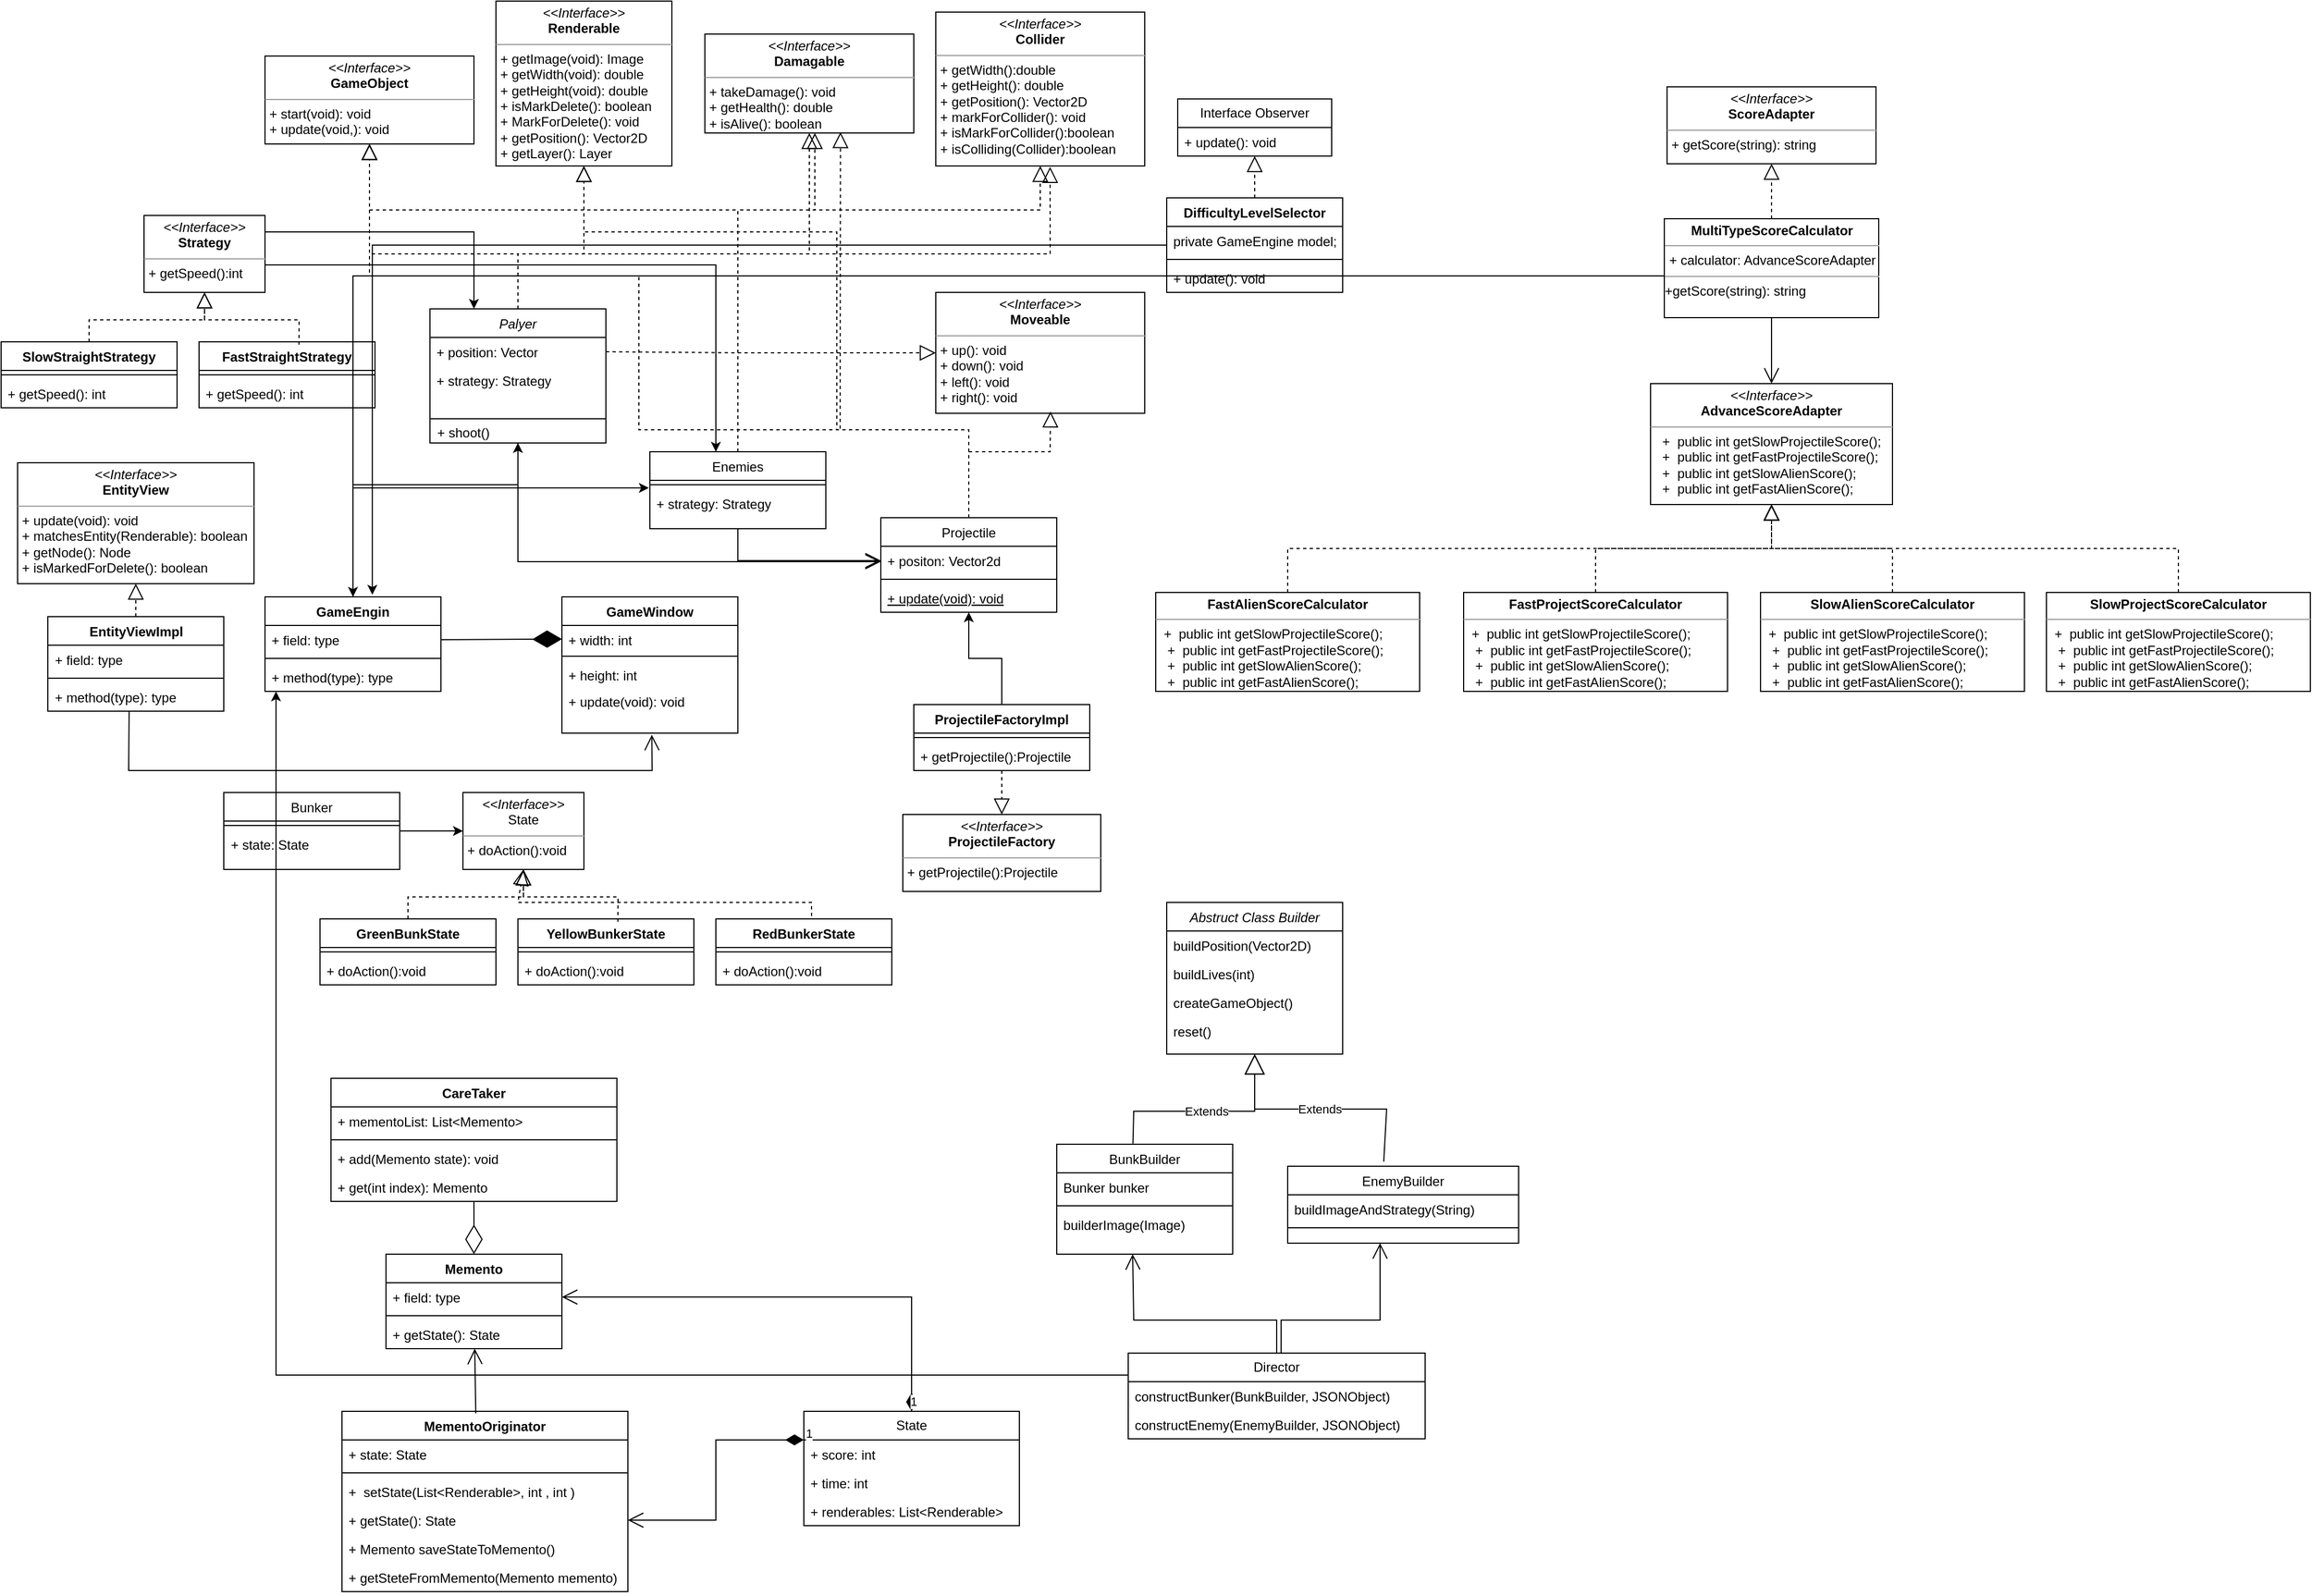 <mxfile version="22.0.8" type="github">
  <diagram id="C5RBs43oDa-KdzZeNtuy" name="Page-1">
    <mxGraphModel dx="2566" dy="727" grid="1" gridSize="10" guides="1" tooltips="1" connect="1" arrows="1" fold="1" page="1" pageScale="1" pageWidth="827" pageHeight="1169" math="0" shadow="0">
      <root>
        <mxCell id="WIyWlLk6GJQsqaUBKTNV-0" />
        <mxCell id="WIyWlLk6GJQsqaUBKTNV-1" parent="WIyWlLk6GJQsqaUBKTNV-0" />
        <mxCell id="zkfFHV4jXpPFQw0GAbJ--0" value="Palyer" style="swimlane;fontStyle=2;align=center;verticalAlign=top;childLayout=stackLayout;horizontal=1;startSize=26;horizontalStack=0;resizeParent=1;resizeLast=0;collapsible=1;marginBottom=0;rounded=0;shadow=0;strokeWidth=1;" parent="WIyWlLk6GJQsqaUBKTNV-1" vertex="1">
          <mxGeometry x="200" y="280" width="160" height="122" as="geometry">
            <mxRectangle x="230" y="140" width="160" height="26" as="alternateBounds" />
          </mxGeometry>
        </mxCell>
        <mxCell id="wvUIx9EUSzUpLCrMTZV1-17" value="+ position: Vector" style="text;strokeColor=none;fillColor=none;align=left;verticalAlign=top;spacingLeft=4;spacingRight=4;overflow=hidden;rotatable=0;points=[[0,0.5],[1,0.5]];portConstraint=eastwest;whiteSpace=wrap;html=1;" parent="zkfFHV4jXpPFQw0GAbJ--0" vertex="1">
          <mxGeometry y="26" width="160" height="26" as="geometry" />
        </mxCell>
        <mxCell id="wvUIx9EUSzUpLCrMTZV1-38" value="+ strategy: Strategy" style="text;strokeColor=none;fillColor=none;align=left;verticalAlign=top;spacingLeft=4;spacingRight=4;overflow=hidden;rotatable=0;points=[[0,0.5],[1,0.5]];portConstraint=eastwest;whiteSpace=wrap;html=1;" parent="zkfFHV4jXpPFQw0GAbJ--0" vertex="1">
          <mxGeometry y="52" width="160" height="26" as="geometry" />
        </mxCell>
        <mxCell id="zkfFHV4jXpPFQw0GAbJ--4" value="" style="line;html=1;strokeWidth=1;align=left;verticalAlign=middle;spacingTop=-1;spacingLeft=3;spacingRight=3;rotatable=0;labelPosition=right;points=[];portConstraint=eastwest;" parent="zkfFHV4jXpPFQw0GAbJ--0" vertex="1">
          <mxGeometry y="78" width="160" height="44" as="geometry" />
        </mxCell>
        <mxCell id="zkfFHV4jXpPFQw0GAbJ--6" value="Projectile" style="swimlane;fontStyle=0;align=center;verticalAlign=top;childLayout=stackLayout;horizontal=1;startSize=26;horizontalStack=0;resizeParent=1;resizeLast=0;collapsible=1;marginBottom=0;rounded=0;shadow=0;strokeWidth=1;" parent="WIyWlLk6GJQsqaUBKTNV-1" vertex="1">
          <mxGeometry x="610" y="470" width="160" height="86" as="geometry">
            <mxRectangle x="130" y="380" width="160" height="26" as="alternateBounds" />
          </mxGeometry>
        </mxCell>
        <mxCell id="zkfFHV4jXpPFQw0GAbJ--11" value="+ positon: Vector2d" style="text;align=left;verticalAlign=top;spacingLeft=4;spacingRight=4;overflow=hidden;rotatable=0;points=[[0,0.5],[1,0.5]];portConstraint=eastwest;" parent="zkfFHV4jXpPFQw0GAbJ--6" vertex="1">
          <mxGeometry y="26" width="160" height="26" as="geometry" />
        </mxCell>
        <mxCell id="zkfFHV4jXpPFQw0GAbJ--9" value="" style="line;html=1;strokeWidth=1;align=left;verticalAlign=middle;spacingTop=-1;spacingLeft=3;spacingRight=3;rotatable=0;labelPosition=right;points=[];portConstraint=eastwest;" parent="zkfFHV4jXpPFQw0GAbJ--6" vertex="1">
          <mxGeometry y="52" width="160" height="8" as="geometry" />
        </mxCell>
        <mxCell id="zkfFHV4jXpPFQw0GAbJ--10" value="+ update(void): void" style="text;align=left;verticalAlign=top;spacingLeft=4;spacingRight=4;overflow=hidden;rotatable=0;points=[[0,0.5],[1,0.5]];portConstraint=eastwest;fontStyle=4" parent="zkfFHV4jXpPFQw0GAbJ--6" vertex="1">
          <mxGeometry y="60" width="160" height="26" as="geometry" />
        </mxCell>
        <mxCell id="zkfFHV4jXpPFQw0GAbJ--13" value="Enemies" style="swimlane;fontStyle=0;align=center;verticalAlign=top;childLayout=stackLayout;horizontal=1;startSize=26;horizontalStack=0;resizeParent=1;resizeLast=0;collapsible=1;marginBottom=0;rounded=0;shadow=0;strokeWidth=1;" parent="WIyWlLk6GJQsqaUBKTNV-1" vertex="1">
          <mxGeometry x="400" y="410" width="160" height="70" as="geometry">
            <mxRectangle x="340" y="380" width="170" height="26" as="alternateBounds" />
          </mxGeometry>
        </mxCell>
        <mxCell id="zkfFHV4jXpPFQw0GAbJ--15" value="" style="line;html=1;strokeWidth=1;align=left;verticalAlign=middle;spacingTop=-1;spacingLeft=3;spacingRight=3;rotatable=0;labelPosition=right;points=[];portConstraint=eastwest;" parent="zkfFHV4jXpPFQw0GAbJ--13" vertex="1">
          <mxGeometry y="26" width="160" height="8" as="geometry" />
        </mxCell>
        <mxCell id="wvUIx9EUSzUpLCrMTZV1-39" value="+ strategy: Strategy" style="text;strokeColor=none;fillColor=none;align=left;verticalAlign=top;spacingLeft=4;spacingRight=4;overflow=hidden;rotatable=0;points=[[0,0.5],[1,0.5]];portConstraint=eastwest;whiteSpace=wrap;html=1;" parent="zkfFHV4jXpPFQw0GAbJ--13" vertex="1">
          <mxGeometry y="34" width="160" height="26" as="geometry" />
        </mxCell>
        <mxCell id="wvUIx9EUSzUpLCrMTZV1-3" value="&lt;p style=&quot;margin:0px;margin-top:4px;text-align:center;&quot;&gt;&lt;i&gt;&amp;lt;&amp;lt;Interface&amp;gt;&amp;gt;&lt;/i&gt;&lt;br&gt;&lt;b&gt;GameObject&lt;/b&gt;&lt;/p&gt;&lt;hr size=&quot;1&quot;&gt;&lt;p style=&quot;margin:0px;margin-left:4px;&quot;&gt;&lt;/p&gt;&lt;p style=&quot;margin:0px;margin-left:4px;&quot;&gt;+ start(void): void&lt;br&gt;+ update(void,): void&lt;/p&gt;" style="verticalAlign=top;align=left;overflow=fill;fontSize=12;fontFamily=Helvetica;html=1;whiteSpace=wrap;" parent="WIyWlLk6GJQsqaUBKTNV-1" vertex="1">
          <mxGeometry x="50" y="50" width="190" height="80" as="geometry" />
        </mxCell>
        <mxCell id="wvUIx9EUSzUpLCrMTZV1-4" value="&lt;p style=&quot;margin:0px;margin-top:4px;text-align:center;&quot;&gt;&lt;i&gt;&amp;lt;&amp;lt;Interface&amp;gt;&amp;gt;&lt;/i&gt;&lt;br&gt;&lt;b&gt;Renderable&lt;/b&gt;&lt;/p&gt;&lt;hr size=&quot;1&quot;&gt;&lt;p style=&quot;margin:0px;margin-left:4px;&quot;&gt;&lt;/p&gt;&lt;p style=&quot;margin:0px;margin-left:4px;&quot;&gt;+ getImage(void): Image&lt;br&gt;+ getWidth(void): double&lt;/p&gt;&lt;p style=&quot;margin:0px;margin-left:4px;&quot;&gt;+ getHeight(void): double&lt;/p&gt;&lt;p style=&quot;margin:0px;margin-left:4px;&quot;&gt;+ isMarkDelete(): boolean&lt;/p&gt;&lt;p style=&quot;margin:0px;margin-left:4px;&quot;&gt;+ MarkForDelete(): void&lt;/p&gt;&lt;p style=&quot;margin:0px;margin-left:4px;&quot;&gt;+ getPosition(): Vector2D&lt;/p&gt;&lt;p style=&quot;margin:0px;margin-left:4px;&quot;&gt;+ getLayer(): Layer&lt;/p&gt;" style="verticalAlign=top;align=left;overflow=fill;fontSize=12;fontFamily=Helvetica;html=1;whiteSpace=wrap;" parent="WIyWlLk6GJQsqaUBKTNV-1" vertex="1">
          <mxGeometry x="260" width="160" height="150" as="geometry" />
        </mxCell>
        <mxCell id="wvUIx9EUSzUpLCrMTZV1-6" value="&lt;p style=&quot;margin:0px;margin-top:4px;text-align:center;&quot;&gt;&lt;i&gt;&amp;lt;&amp;lt;Interface&amp;gt;&amp;gt;&lt;/i&gt;&lt;br&gt;&lt;b&gt;Moveable&lt;/b&gt;&lt;/p&gt;&lt;hr size=&quot;1&quot;&gt;&lt;p style=&quot;margin:0px;margin-left:4px;&quot;&gt;+ up(): void&lt;br&gt;+ down(): void&lt;/p&gt;&lt;p style=&quot;margin:0px;margin-left:4px;&quot;&gt;+ left(): void&lt;/p&gt;&lt;p style=&quot;margin:0px;margin-left:4px;&quot;&gt;+ right(): void&lt;/p&gt;" style="verticalAlign=top;align=left;overflow=fill;fontSize=12;fontFamily=Helvetica;html=1;whiteSpace=wrap;" parent="WIyWlLk6GJQsqaUBKTNV-1" vertex="1">
          <mxGeometry x="660" y="265" width="190" height="110" as="geometry" />
        </mxCell>
        <mxCell id="wvUIx9EUSzUpLCrMTZV1-7" value="&lt;p style=&quot;margin:0px;margin-top:4px;text-align:center;&quot;&gt;&lt;i&gt;&amp;lt;&amp;lt;Interface&amp;gt;&amp;gt;&lt;/i&gt;&lt;br&gt;&lt;b&gt;Collider&lt;/b&gt;&lt;/p&gt;&lt;hr size=&quot;1&quot;&gt;&lt;p style=&quot;margin:0px;margin-left:4px;&quot;&gt;+ getWidth():double&amp;nbsp;&lt;br&gt;+ getHeight(): double&lt;/p&gt;&lt;p style=&quot;margin:0px;margin-left:4px;&quot;&gt;+ getPosition(): Vector2D&lt;/p&gt;&lt;p style=&quot;margin:0px;margin-left:4px;&quot;&gt;+ markForCollider(): void&lt;/p&gt;&lt;p style=&quot;margin:0px;margin-left:4px;&quot;&gt;+ isMarkForCollider():boolean&lt;/p&gt;&lt;p style=&quot;margin:0px;margin-left:4px;&quot;&gt;+ isColliding(Collider):boolean&lt;/p&gt;" style="verticalAlign=top;align=left;overflow=fill;fontSize=12;fontFamily=Helvetica;html=1;whiteSpace=wrap;" parent="WIyWlLk6GJQsqaUBKTNV-1" vertex="1">
          <mxGeometry x="660" y="10" width="190" height="140" as="geometry" />
        </mxCell>
        <mxCell id="wvUIx9EUSzUpLCrMTZV1-9" value="" style="endArrow=block;dashed=1;endFill=0;endSize=12;html=1;rounded=0;exitX=0.5;exitY=0;exitDx=0;exitDy=0;entryX=0.5;entryY=1;entryDx=0;entryDy=0;" parent="WIyWlLk6GJQsqaUBKTNV-1" source="zkfFHV4jXpPFQw0GAbJ--0" target="wvUIx9EUSzUpLCrMTZV1-3" edge="1">
          <mxGeometry width="160" relative="1" as="geometry">
            <mxPoint x="330" y="220" as="sourcePoint" />
            <mxPoint x="490" y="220" as="targetPoint" />
            <Array as="points">
              <mxPoint x="280" y="230" />
              <mxPoint x="145" y="230" />
            </Array>
          </mxGeometry>
        </mxCell>
        <mxCell id="wvUIx9EUSzUpLCrMTZV1-11" value="" style="endArrow=block;dashed=1;endFill=0;endSize=12;html=1;rounded=0;exitX=0.5;exitY=0;exitDx=0;exitDy=0;entryX=0.5;entryY=1;entryDx=0;entryDy=0;" parent="WIyWlLk6GJQsqaUBKTNV-1" source="zkfFHV4jXpPFQw0GAbJ--0" target="wvUIx9EUSzUpLCrMTZV1-4" edge="1">
          <mxGeometry width="160" relative="1" as="geometry">
            <mxPoint x="290" y="250" as="sourcePoint" />
            <mxPoint x="155" y="130" as="targetPoint" />
            <Array as="points">
              <mxPoint x="280" y="230" />
              <mxPoint x="340" y="230" />
            </Array>
          </mxGeometry>
        </mxCell>
        <mxCell id="wvUIx9EUSzUpLCrMTZV1-12" value="&lt;p style=&quot;margin:0px;margin-top:4px;text-align:center;&quot;&gt;&lt;i&gt;&amp;lt;&amp;lt;Interface&amp;gt;&amp;gt;&lt;/i&gt;&lt;br&gt;&lt;b&gt;Damagable&lt;/b&gt;&lt;/p&gt;&lt;hr size=&quot;1&quot;&gt;&lt;p style=&quot;margin:0px;margin-left:4px;&quot;&gt;+ takeDamage(): void&lt;br&gt;+ getHealth(): double&lt;/p&gt;&lt;p style=&quot;margin:0px;margin-left:4px;&quot;&gt;+ isAlive(): boolean&lt;/p&gt;" style="verticalAlign=top;align=left;overflow=fill;fontSize=12;fontFamily=Helvetica;html=1;whiteSpace=wrap;" parent="WIyWlLk6GJQsqaUBKTNV-1" vertex="1">
          <mxGeometry x="450" y="30" width="190" height="90" as="geometry" />
        </mxCell>
        <mxCell id="wvUIx9EUSzUpLCrMTZV1-13" value="" style="endArrow=block;dashed=1;endFill=0;endSize=12;html=1;rounded=0;entryX=0.5;entryY=1;entryDx=0;entryDy=0;" parent="WIyWlLk6GJQsqaUBKTNV-1" target="wvUIx9EUSzUpLCrMTZV1-12" edge="1">
          <mxGeometry width="160" relative="1" as="geometry">
            <mxPoint x="280" y="280" as="sourcePoint" />
            <mxPoint x="375" y="180" as="targetPoint" />
            <Array as="points">
              <mxPoint x="280" y="230" />
              <mxPoint x="375" y="230" />
              <mxPoint x="545" y="230" />
            </Array>
          </mxGeometry>
        </mxCell>
        <mxCell id="wvUIx9EUSzUpLCrMTZV1-14" value="" style="endArrow=block;dashed=1;endFill=0;endSize=12;html=1;rounded=0;entryX=0;entryY=0.5;entryDx=0;entryDy=0;exitX=1;exitY=0.5;exitDx=0;exitDy=0;" parent="WIyWlLk6GJQsqaUBKTNV-1" source="wvUIx9EUSzUpLCrMTZV1-17" target="wvUIx9EUSzUpLCrMTZV1-6" edge="1">
          <mxGeometry width="160" relative="1" as="geometry">
            <mxPoint x="290" y="290" as="sourcePoint" />
            <mxPoint x="555" y="130" as="targetPoint" />
            <Array as="points">
              <mxPoint x="480" y="320" />
            </Array>
          </mxGeometry>
        </mxCell>
        <mxCell id="wvUIx9EUSzUpLCrMTZV1-16" value="" style="endArrow=block;dashed=1;endFill=0;endSize=12;html=1;rounded=0;entryX=0.547;entryY=1.006;entryDx=0;entryDy=0;exitX=0.5;exitY=0;exitDx=0;exitDy=0;entryPerimeter=0;" parent="WIyWlLk6GJQsqaUBKTNV-1" source="zkfFHV4jXpPFQw0GAbJ--0" target="wvUIx9EUSzUpLCrMTZV1-7" edge="1">
          <mxGeometry width="160" relative="1" as="geometry">
            <mxPoint x="370" y="330" as="sourcePoint" />
            <mxPoint x="670" y="330" as="targetPoint" />
            <Array as="points">
              <mxPoint x="280" y="230" />
              <mxPoint x="530" y="230" />
              <mxPoint x="764" y="230" />
            </Array>
          </mxGeometry>
        </mxCell>
        <mxCell id="Yl8rE1powxv3w62XSkHL-32" style="edgeStyle=orthogonalEdgeStyle;rounded=0;orthogonalLoop=1;jettySize=auto;html=1;" parent="WIyWlLk6GJQsqaUBKTNV-1" source="wvUIx9EUSzUpLCrMTZV1-18" target="zkfFHV4jXpPFQw0GAbJ--13" edge="1">
          <mxGeometry relative="1" as="geometry">
            <Array as="points">
              <mxPoint x="460" y="240" />
            </Array>
          </mxGeometry>
        </mxCell>
        <mxCell id="Yl8rE1powxv3w62XSkHL-33" style="edgeStyle=orthogonalEdgeStyle;rounded=0;orthogonalLoop=1;jettySize=auto;html=1;entryX=0.25;entryY=0;entryDx=0;entryDy=0;" parent="WIyWlLk6GJQsqaUBKTNV-1" source="wvUIx9EUSzUpLCrMTZV1-18" target="zkfFHV4jXpPFQw0GAbJ--0" edge="1">
          <mxGeometry relative="1" as="geometry">
            <Array as="points">
              <mxPoint x="240" y="210" />
            </Array>
          </mxGeometry>
        </mxCell>
        <mxCell id="wvUIx9EUSzUpLCrMTZV1-18" value="&lt;p style=&quot;margin:0px;margin-top:4px;text-align:center;&quot;&gt;&lt;i&gt;&amp;lt;&amp;lt;Interface&amp;gt;&amp;gt;&lt;/i&gt;&lt;br&gt;&lt;b&gt;Strategy&lt;/b&gt;&lt;/p&gt;&lt;hr size=&quot;1&quot;&gt;&lt;p style=&quot;margin:0px;margin-left:4px;&quot;&gt;+ getSpeed():int&lt;br&gt;&lt;/p&gt;" style="verticalAlign=top;align=left;overflow=fill;fontSize=12;fontFamily=Helvetica;html=1;whiteSpace=wrap;" parent="WIyWlLk6GJQsqaUBKTNV-1" vertex="1">
          <mxGeometry x="-60" y="195" width="110" height="70" as="geometry" />
        </mxCell>
        <mxCell id="wvUIx9EUSzUpLCrMTZV1-19" value="SlowStraightStrategy" style="swimlane;fontStyle=1;align=center;verticalAlign=top;childLayout=stackLayout;horizontal=1;startSize=26;horizontalStack=0;resizeParent=1;resizeParentMax=0;resizeLast=0;collapsible=1;marginBottom=0;whiteSpace=wrap;html=1;" parent="WIyWlLk6GJQsqaUBKTNV-1" vertex="1">
          <mxGeometry x="-190" y="310" width="160" height="60" as="geometry" />
        </mxCell>
        <mxCell id="wvUIx9EUSzUpLCrMTZV1-21" value="" style="line;strokeWidth=1;fillColor=none;align=left;verticalAlign=middle;spacingTop=-1;spacingLeft=3;spacingRight=3;rotatable=0;labelPosition=right;points=[];portConstraint=eastwest;strokeColor=inherit;" parent="wvUIx9EUSzUpLCrMTZV1-19" vertex="1">
          <mxGeometry y="26" width="160" height="8" as="geometry" />
        </mxCell>
        <mxCell id="wvUIx9EUSzUpLCrMTZV1-22" value="+ getSpeed(): int" style="text;strokeColor=none;fillColor=none;align=left;verticalAlign=top;spacingLeft=4;spacingRight=4;overflow=hidden;rotatable=0;points=[[0,0.5],[1,0.5]];portConstraint=eastwest;whiteSpace=wrap;html=1;" parent="wvUIx9EUSzUpLCrMTZV1-19" vertex="1">
          <mxGeometry y="34" width="160" height="26" as="geometry" />
        </mxCell>
        <mxCell id="wvUIx9EUSzUpLCrMTZV1-23" value="" style="endArrow=block;dashed=1;endFill=0;endSize=12;html=1;rounded=0;exitX=0.5;exitY=0;exitDx=0;exitDy=0;entryX=0.5;entryY=1;entryDx=0;entryDy=0;" parent="WIyWlLk6GJQsqaUBKTNV-1" source="wvUIx9EUSzUpLCrMTZV1-19" target="wvUIx9EUSzUpLCrMTZV1-18" edge="1">
          <mxGeometry width="160" relative="1" as="geometry">
            <mxPoint x="290" y="290" as="sourcePoint" />
            <mxPoint x="155" y="140" as="targetPoint" />
            <Array as="points">
              <mxPoint x="-110" y="290" />
              <mxPoint x="-5" y="290" />
            </Array>
          </mxGeometry>
        </mxCell>
        <mxCell id="wvUIx9EUSzUpLCrMTZV1-24" value="FastStraightStrategy" style="swimlane;fontStyle=1;align=center;verticalAlign=top;childLayout=stackLayout;horizontal=1;startSize=26;horizontalStack=0;resizeParent=1;resizeParentMax=0;resizeLast=0;collapsible=1;marginBottom=0;whiteSpace=wrap;html=1;" parent="WIyWlLk6GJQsqaUBKTNV-1" vertex="1">
          <mxGeometry x="-10" y="310" width="160" height="60" as="geometry" />
        </mxCell>
        <mxCell id="wvUIx9EUSzUpLCrMTZV1-25" value="" style="line;strokeWidth=1;fillColor=none;align=left;verticalAlign=middle;spacingTop=-1;spacingLeft=3;spacingRight=3;rotatable=0;labelPosition=right;points=[];portConstraint=eastwest;strokeColor=inherit;" parent="wvUIx9EUSzUpLCrMTZV1-24" vertex="1">
          <mxGeometry y="26" width="160" height="8" as="geometry" />
        </mxCell>
        <mxCell id="wvUIx9EUSzUpLCrMTZV1-26" value="+ getSpeed(): int" style="text;strokeColor=none;fillColor=none;align=left;verticalAlign=top;spacingLeft=4;spacingRight=4;overflow=hidden;rotatable=0;points=[[0,0.5],[1,0.5]];portConstraint=eastwest;whiteSpace=wrap;html=1;" parent="wvUIx9EUSzUpLCrMTZV1-24" vertex="1">
          <mxGeometry y="34" width="160" height="26" as="geometry" />
        </mxCell>
        <mxCell id="wvUIx9EUSzUpLCrMTZV1-28" value="" style="endArrow=block;dashed=1;endFill=0;endSize=12;html=1;rounded=0;exitX=0.568;exitY=0.043;exitDx=0;exitDy=0;exitPerimeter=0;entryX=0.5;entryY=1;entryDx=0;entryDy=0;" parent="WIyWlLk6GJQsqaUBKTNV-1" source="wvUIx9EUSzUpLCrMTZV1-24" target="wvUIx9EUSzUpLCrMTZV1-18" edge="1">
          <mxGeometry width="160" relative="1" as="geometry">
            <mxPoint x="-100" y="320" as="sourcePoint" />
            <mxPoint x="110" y="210" as="targetPoint" />
            <Array as="points">
              <mxPoint x="81" y="290" />
              <mxPoint x="-5" y="290" />
            </Array>
          </mxGeometry>
        </mxCell>
        <mxCell id="wvUIx9EUSzUpLCrMTZV1-35" value="" style="endArrow=block;dashed=1;endFill=0;endSize=12;html=1;rounded=0;exitX=0.5;exitY=0;exitDx=0;exitDy=0;entryX=0.5;entryY=1;entryDx=0;entryDy=0;" parent="WIyWlLk6GJQsqaUBKTNV-1" source="zkfFHV4jXpPFQw0GAbJ--13" target="wvUIx9EUSzUpLCrMTZV1-3" edge="1">
          <mxGeometry width="160" relative="1" as="geometry">
            <mxPoint x="330" y="220" as="sourcePoint" />
            <mxPoint x="490" y="220" as="targetPoint" />
            <Array as="points">
              <mxPoint x="480" y="190" />
              <mxPoint x="145" y="190" />
            </Array>
          </mxGeometry>
        </mxCell>
        <mxCell id="wvUIx9EUSzUpLCrMTZV1-36" value="" style="endArrow=block;dashed=1;endFill=0;endSize=12;html=1;rounded=0;exitX=0.5;exitY=0;exitDx=0;exitDy=0;" parent="WIyWlLk6GJQsqaUBKTNV-1" source="zkfFHV4jXpPFQw0GAbJ--13" edge="1">
          <mxGeometry width="160" relative="1" as="geometry">
            <mxPoint x="330" y="220" as="sourcePoint" />
            <mxPoint x="550" y="120" as="targetPoint" />
            <Array as="points">
              <mxPoint x="480" y="190" />
              <mxPoint x="550" y="190" />
            </Array>
          </mxGeometry>
        </mxCell>
        <mxCell id="wvUIx9EUSzUpLCrMTZV1-37" value="" style="endArrow=block;dashed=1;endFill=0;endSize=12;html=1;rounded=0;exitX=0.5;exitY=0;exitDx=0;exitDy=0;entryX=0.5;entryY=1;entryDx=0;entryDy=0;" parent="WIyWlLk6GJQsqaUBKTNV-1" source="zkfFHV4jXpPFQw0GAbJ--13" target="wvUIx9EUSzUpLCrMTZV1-7" edge="1">
          <mxGeometry width="160" relative="1" as="geometry">
            <mxPoint x="330" y="220" as="sourcePoint" />
            <mxPoint x="490" y="220" as="targetPoint" />
            <Array as="points">
              <mxPoint x="480" y="190" />
              <mxPoint x="755" y="190" />
            </Array>
          </mxGeometry>
        </mxCell>
        <mxCell id="wvUIx9EUSzUpLCrMTZV1-40" value="" style="endArrow=block;dashed=1;endFill=0;endSize=12;html=1;rounded=0;exitX=0.5;exitY=0;exitDx=0;exitDy=0;entryX=0.549;entryY=0.985;entryDx=0;entryDy=0;entryPerimeter=0;" parent="WIyWlLk6GJQsqaUBKTNV-1" source="zkfFHV4jXpPFQw0GAbJ--6" target="wvUIx9EUSzUpLCrMTZV1-6" edge="1">
          <mxGeometry width="160" relative="1" as="geometry">
            <mxPoint x="330" y="220" as="sourcePoint" />
            <mxPoint x="490" y="220" as="targetPoint" />
            <Array as="points">
              <mxPoint x="690" y="410" />
              <mxPoint x="764" y="410" />
            </Array>
          </mxGeometry>
        </mxCell>
        <mxCell id="wvUIx9EUSzUpLCrMTZV1-41" value="" style="endArrow=block;dashed=1;endFill=0;endSize=12;html=1;rounded=0;exitX=0.5;exitY=0;exitDx=0;exitDy=0;entryX=0.649;entryY=0.991;entryDx=0;entryDy=0;entryPerimeter=0;" parent="WIyWlLk6GJQsqaUBKTNV-1" source="zkfFHV4jXpPFQw0GAbJ--6" target="wvUIx9EUSzUpLCrMTZV1-12" edge="1">
          <mxGeometry width="160" relative="1" as="geometry">
            <mxPoint x="330" y="220" as="sourcePoint" />
            <mxPoint x="490" y="220" as="targetPoint" />
            <Array as="points">
              <mxPoint x="690" y="390" />
              <mxPoint x="573" y="390" />
            </Array>
          </mxGeometry>
        </mxCell>
        <mxCell id="wvUIx9EUSzUpLCrMTZV1-42" value="" style="endArrow=block;dashed=1;endFill=0;endSize=12;html=1;rounded=0;exitX=0.5;exitY=0;exitDx=0;exitDy=0;entryX=0.5;entryY=1;entryDx=0;entryDy=0;" parent="WIyWlLk6GJQsqaUBKTNV-1" source="zkfFHV4jXpPFQw0GAbJ--6" target="wvUIx9EUSzUpLCrMTZV1-4" edge="1">
          <mxGeometry width="160" relative="1" as="geometry">
            <mxPoint x="260" y="510" as="sourcePoint" />
            <mxPoint x="420" y="510" as="targetPoint" />
            <Array as="points">
              <mxPoint x="690" y="390" />
              <mxPoint x="570" y="390" />
              <mxPoint x="570" y="210" />
              <mxPoint x="340" y="210" />
            </Array>
          </mxGeometry>
        </mxCell>
        <mxCell id="wvUIx9EUSzUpLCrMTZV1-43" value="" style="endArrow=block;dashed=1;endFill=0;endSize=12;html=1;rounded=0;exitX=0.5;exitY=0;exitDx=0;exitDy=0;entryX=0.5;entryY=1;entryDx=0;entryDy=0;" parent="WIyWlLk6GJQsqaUBKTNV-1" source="zkfFHV4jXpPFQw0GAbJ--6" target="wvUIx9EUSzUpLCrMTZV1-3" edge="1">
          <mxGeometry width="160" relative="1" as="geometry">
            <mxPoint x="330" y="410" as="sourcePoint" />
            <mxPoint x="490" y="410" as="targetPoint" />
            <Array as="points">
              <mxPoint x="690" y="390" />
              <mxPoint x="390" y="390" />
              <mxPoint x="390" y="250" />
              <mxPoint x="145" y="250" />
            </Array>
          </mxGeometry>
        </mxCell>
        <mxCell id="wvUIx9EUSzUpLCrMTZV1-55" style="edgeStyle=orthogonalEdgeStyle;rounded=0;orthogonalLoop=1;jettySize=auto;html=1;entryX=0.5;entryY=1;entryDx=0;entryDy=0;" parent="WIyWlLk6GJQsqaUBKTNV-1" source="wvUIx9EUSzUpLCrMTZV1-44" target="zkfFHV4jXpPFQw0GAbJ--0" edge="1">
          <mxGeometry relative="1" as="geometry">
            <Array as="points">
              <mxPoint x="130" y="440" />
              <mxPoint x="280" y="440" />
            </Array>
          </mxGeometry>
        </mxCell>
        <mxCell id="wvUIx9EUSzUpLCrMTZV1-56" style="edgeStyle=orthogonalEdgeStyle;rounded=0;orthogonalLoop=1;jettySize=auto;html=1;entryX=-0.006;entryY=0.861;entryDx=0;entryDy=0;entryPerimeter=0;" parent="WIyWlLk6GJQsqaUBKTNV-1" source="wvUIx9EUSzUpLCrMTZV1-44" target="zkfFHV4jXpPFQw0GAbJ--15" edge="1">
          <mxGeometry relative="1" as="geometry" />
        </mxCell>
        <mxCell id="wvUIx9EUSzUpLCrMTZV1-44" value="GameEngin" style="swimlane;fontStyle=1;align=center;verticalAlign=top;childLayout=stackLayout;horizontal=1;startSize=26;horizontalStack=0;resizeParent=1;resizeParentMax=0;resizeLast=0;collapsible=1;marginBottom=0;whiteSpace=wrap;html=1;" parent="WIyWlLk6GJQsqaUBKTNV-1" vertex="1">
          <mxGeometry x="50" y="542" width="160" height="86" as="geometry" />
        </mxCell>
        <mxCell id="wvUIx9EUSzUpLCrMTZV1-45" value="+ field: type" style="text;strokeColor=none;fillColor=none;align=left;verticalAlign=top;spacingLeft=4;spacingRight=4;overflow=hidden;rotatable=0;points=[[0,0.5],[1,0.5]];portConstraint=eastwest;whiteSpace=wrap;html=1;" parent="wvUIx9EUSzUpLCrMTZV1-44" vertex="1">
          <mxGeometry y="26" width="160" height="26" as="geometry" />
        </mxCell>
        <mxCell id="wvUIx9EUSzUpLCrMTZV1-46" value="" style="line;strokeWidth=1;fillColor=none;align=left;verticalAlign=middle;spacingTop=-1;spacingLeft=3;spacingRight=3;rotatable=0;labelPosition=right;points=[];portConstraint=eastwest;strokeColor=inherit;" parent="wvUIx9EUSzUpLCrMTZV1-44" vertex="1">
          <mxGeometry y="52" width="160" height="8" as="geometry" />
        </mxCell>
        <mxCell id="wvUIx9EUSzUpLCrMTZV1-47" value="+ method(type): type" style="text;strokeColor=none;fillColor=none;align=left;verticalAlign=top;spacingLeft=4;spacingRight=4;overflow=hidden;rotatable=0;points=[[0,0.5],[1,0.5]];portConstraint=eastwest;whiteSpace=wrap;html=1;" parent="wvUIx9EUSzUpLCrMTZV1-44" vertex="1">
          <mxGeometry y="60" width="160" height="26" as="geometry" />
        </mxCell>
        <mxCell id="wvUIx9EUSzUpLCrMTZV1-48" value="GameWindow" style="swimlane;fontStyle=1;align=center;verticalAlign=top;childLayout=stackLayout;horizontal=1;startSize=26;horizontalStack=0;resizeParent=1;resizeParentMax=0;resizeLast=0;collapsible=1;marginBottom=0;whiteSpace=wrap;html=1;" parent="WIyWlLk6GJQsqaUBKTNV-1" vertex="1">
          <mxGeometry x="320" y="542" width="160" height="124" as="geometry" />
        </mxCell>
        <mxCell id="wvUIx9EUSzUpLCrMTZV1-49" value="+ width: int&lt;br&gt;" style="text;strokeColor=none;fillColor=none;align=left;verticalAlign=top;spacingLeft=4;spacingRight=4;overflow=hidden;rotatable=0;points=[[0,0.5],[1,0.5]];portConstraint=eastwest;whiteSpace=wrap;html=1;" parent="wvUIx9EUSzUpLCrMTZV1-48" vertex="1">
          <mxGeometry y="26" width="160" height="24" as="geometry" />
        </mxCell>
        <mxCell id="wvUIx9EUSzUpLCrMTZV1-50" value="" style="line;strokeWidth=1;fillColor=none;align=left;verticalAlign=middle;spacingTop=-1;spacingLeft=3;spacingRight=3;rotatable=0;labelPosition=right;points=[];portConstraint=eastwest;strokeColor=inherit;" parent="wvUIx9EUSzUpLCrMTZV1-48" vertex="1">
          <mxGeometry y="50" width="160" height="8" as="geometry" />
        </mxCell>
        <mxCell id="wvUIx9EUSzUpLCrMTZV1-69" value="+ height: int" style="text;strokeColor=none;fillColor=none;align=left;verticalAlign=top;spacingLeft=4;spacingRight=4;overflow=hidden;rotatable=0;points=[[0,0.5],[1,0.5]];portConstraint=eastwest;whiteSpace=wrap;html=1;" parent="wvUIx9EUSzUpLCrMTZV1-48" vertex="1">
          <mxGeometry y="58" width="160" height="24" as="geometry" />
        </mxCell>
        <mxCell id="wvUIx9EUSzUpLCrMTZV1-51" value="+ update(void): void" style="text;strokeColor=none;fillColor=none;align=left;verticalAlign=top;spacingLeft=4;spacingRight=4;overflow=hidden;rotatable=0;points=[[0,0.5],[1,0.5]];portConstraint=eastwest;whiteSpace=wrap;html=1;" parent="wvUIx9EUSzUpLCrMTZV1-48" vertex="1">
          <mxGeometry y="82" width="160" height="42" as="geometry" />
        </mxCell>
        <mxCell id="wvUIx9EUSzUpLCrMTZV1-52" value="" style="endArrow=diamondThin;endFill=1;endSize=24;html=1;rounded=0;exitX=1;exitY=0.5;exitDx=0;exitDy=0;" parent="WIyWlLk6GJQsqaUBKTNV-1" source="wvUIx9EUSzUpLCrMTZV1-45" target="wvUIx9EUSzUpLCrMTZV1-49" edge="1">
          <mxGeometry width="160" relative="1" as="geometry">
            <mxPoint x="240" y="590" as="sourcePoint" />
            <mxPoint x="400" y="590" as="targetPoint" />
          </mxGeometry>
        </mxCell>
        <mxCell id="wvUIx9EUSzUpLCrMTZV1-57" value="EntityViewImpl" style="swimlane;fontStyle=1;align=center;verticalAlign=top;childLayout=stackLayout;horizontal=1;startSize=26;horizontalStack=0;resizeParent=1;resizeParentMax=0;resizeLast=0;collapsible=1;marginBottom=0;whiteSpace=wrap;html=1;" parent="WIyWlLk6GJQsqaUBKTNV-1" vertex="1">
          <mxGeometry x="-147.5" y="560" width="160" height="86" as="geometry" />
        </mxCell>
        <mxCell id="wvUIx9EUSzUpLCrMTZV1-58" value="+ field: type" style="text;strokeColor=none;fillColor=none;align=left;verticalAlign=top;spacingLeft=4;spacingRight=4;overflow=hidden;rotatable=0;points=[[0,0.5],[1,0.5]];portConstraint=eastwest;whiteSpace=wrap;html=1;" parent="wvUIx9EUSzUpLCrMTZV1-57" vertex="1">
          <mxGeometry y="26" width="160" height="26" as="geometry" />
        </mxCell>
        <mxCell id="wvUIx9EUSzUpLCrMTZV1-59" value="" style="line;strokeWidth=1;fillColor=none;align=left;verticalAlign=middle;spacingTop=-1;spacingLeft=3;spacingRight=3;rotatable=0;labelPosition=right;points=[];portConstraint=eastwest;strokeColor=inherit;" parent="wvUIx9EUSzUpLCrMTZV1-57" vertex="1">
          <mxGeometry y="52" width="160" height="8" as="geometry" />
        </mxCell>
        <mxCell id="wvUIx9EUSzUpLCrMTZV1-60" value="+ method(type): type" style="text;strokeColor=none;fillColor=none;align=left;verticalAlign=top;spacingLeft=4;spacingRight=4;overflow=hidden;rotatable=0;points=[[0,0.5],[1,0.5]];portConstraint=eastwest;whiteSpace=wrap;html=1;" parent="wvUIx9EUSzUpLCrMTZV1-57" vertex="1">
          <mxGeometry y="60" width="160" height="26" as="geometry" />
        </mxCell>
        <mxCell id="wvUIx9EUSzUpLCrMTZV1-61" value="&lt;p style=&quot;margin:0px;margin-top:4px;text-align:center;&quot;&gt;&lt;i&gt;&amp;lt;&amp;lt;Interface&amp;gt;&amp;gt;&lt;/i&gt;&lt;br&gt;&lt;b&gt;EntityView&lt;/b&gt;&lt;/p&gt;&lt;hr size=&quot;1&quot;&gt;&lt;p style=&quot;margin:0px;margin-left:4px;&quot;&gt;&lt;/p&gt;&lt;p style=&quot;margin:0px;margin-left:4px;&quot;&gt;+ update(void): void&lt;br&gt;+ matchesEntity(Renderable): boolean&lt;/p&gt;&lt;p style=&quot;margin:0px;margin-left:4px;&quot;&gt;+ getNode(): Node&lt;/p&gt;&lt;p style=&quot;margin:0px;margin-left:4px;&quot;&gt;+ isMarkedForDelete(): boolean&lt;/p&gt;" style="verticalAlign=top;align=left;overflow=fill;fontSize=12;fontFamily=Helvetica;html=1;whiteSpace=wrap;" parent="WIyWlLk6GJQsqaUBKTNV-1" vertex="1">
          <mxGeometry x="-175" y="420" width="215" height="110" as="geometry" />
        </mxCell>
        <mxCell id="wvUIx9EUSzUpLCrMTZV1-62" value="" style="endArrow=block;dashed=1;endFill=0;endSize=12;html=1;rounded=0;exitX=0.5;exitY=0;exitDx=0;exitDy=0;entryX=0.5;entryY=1;entryDx=0;entryDy=0;" parent="WIyWlLk6GJQsqaUBKTNV-1" source="wvUIx9EUSzUpLCrMTZV1-57" target="wvUIx9EUSzUpLCrMTZV1-61" edge="1">
          <mxGeometry width="160" relative="1" as="geometry">
            <mxPoint x="330" y="480" as="sourcePoint" />
            <mxPoint x="490" y="480" as="targetPoint" />
          </mxGeometry>
        </mxCell>
        <mxCell id="wvUIx9EUSzUpLCrMTZV1-66" value="" style="endArrow=open;endFill=1;endSize=12;html=1;rounded=0;exitX=0.462;exitY=1.012;exitDx=0;exitDy=0;exitPerimeter=0;entryX=0.511;entryY=1.036;entryDx=0;entryDy=0;entryPerimeter=0;" parent="WIyWlLk6GJQsqaUBKTNV-1" source="wvUIx9EUSzUpLCrMTZV1-60" target="wvUIx9EUSzUpLCrMTZV1-51" edge="1">
          <mxGeometry width="160" relative="1" as="geometry">
            <mxPoint x="330" y="720" as="sourcePoint" />
            <mxPoint x="490" y="720" as="targetPoint" />
            <Array as="points">
              <mxPoint x="-74" y="700" />
              <mxPoint x="402" y="700" />
            </Array>
          </mxGeometry>
        </mxCell>
        <mxCell id="wvUIx9EUSzUpLCrMTZV1-70" value="" style="endArrow=open;endFill=1;endSize=12;html=1;rounded=0;entryX=0;entryY=0.5;entryDx=0;entryDy=0;exitX=0.5;exitY=1;exitDx=0;exitDy=0;" parent="WIyWlLk6GJQsqaUBKTNV-1" source="zkfFHV4jXpPFQw0GAbJ--13" target="zkfFHV4jXpPFQw0GAbJ--11" edge="1">
          <mxGeometry width="160" relative="1" as="geometry">
            <mxPoint x="330" y="520" as="sourcePoint" />
            <mxPoint x="490" y="520" as="targetPoint" />
            <Array as="points">
              <mxPoint x="480" y="509" />
            </Array>
          </mxGeometry>
        </mxCell>
        <mxCell id="wvUIx9EUSzUpLCrMTZV1-71" value="" style="endArrow=open;endFill=1;endSize=12;html=1;rounded=0;exitX=0.5;exitY=1;exitDx=0;exitDy=0;" parent="WIyWlLk6GJQsqaUBKTNV-1" source="zkfFHV4jXpPFQw0GAbJ--0" edge="1">
          <mxGeometry width="160" relative="1" as="geometry">
            <mxPoint x="260" y="510" as="sourcePoint" />
            <mxPoint x="610" y="510" as="targetPoint" />
            <Array as="points">
              <mxPoint x="280" y="510" />
            </Array>
          </mxGeometry>
        </mxCell>
        <mxCell id="wvUIx9EUSzUpLCrMTZV1-72" value="+ shoot()" style="text;html=1;align=center;verticalAlign=middle;resizable=0;points=[];autosize=1;strokeColor=none;fillColor=none;" parent="WIyWlLk6GJQsqaUBKTNV-1" vertex="1">
          <mxGeometry x="195" y="378" width="70" height="30" as="geometry" />
        </mxCell>
        <mxCell id="Yl8rE1powxv3w62XSkHL-0" value="&lt;p style=&quot;margin:0px;margin-top:4px;text-align:center;&quot;&gt;&lt;i&gt;&amp;lt;&amp;lt;Interface&amp;gt;&amp;gt;&lt;/i&gt;&lt;br&gt;&lt;b&gt;ProjectileFactory&lt;/b&gt;&lt;/p&gt;&lt;hr size=&quot;1&quot;&gt;&lt;p style=&quot;margin:0px;margin-left:4px;&quot;&gt;+ getProjectile():Projectile&lt;br&gt;&lt;/p&gt;" style="verticalAlign=top;align=left;overflow=fill;fontSize=12;fontFamily=Helvetica;html=1;whiteSpace=wrap;" parent="WIyWlLk6GJQsqaUBKTNV-1" vertex="1">
          <mxGeometry x="630" y="740" width="180" height="70" as="geometry" />
        </mxCell>
        <mxCell id="Yl8rE1powxv3w62XSkHL-6" style="edgeStyle=orthogonalEdgeStyle;rounded=0;orthogonalLoop=1;jettySize=auto;html=1;" parent="WIyWlLk6GJQsqaUBKTNV-1" source="Yl8rE1powxv3w62XSkHL-1" target="zkfFHV4jXpPFQw0GAbJ--6" edge="1">
          <mxGeometry relative="1" as="geometry" />
        </mxCell>
        <mxCell id="Yl8rE1powxv3w62XSkHL-1" value="&lt;b style=&quot;border-color: var(--border-color);&quot;&gt;ProjectileFactoryImpl&lt;/b&gt;" style="swimlane;fontStyle=1;align=center;verticalAlign=top;childLayout=stackLayout;horizontal=1;startSize=26;horizontalStack=0;resizeParent=1;resizeParentMax=0;resizeLast=0;collapsible=1;marginBottom=0;whiteSpace=wrap;html=1;" parent="WIyWlLk6GJQsqaUBKTNV-1" vertex="1">
          <mxGeometry x="640" y="640" width="160" height="60" as="geometry" />
        </mxCell>
        <mxCell id="Yl8rE1powxv3w62XSkHL-2" value="" style="line;strokeWidth=1;fillColor=none;align=left;verticalAlign=middle;spacingTop=-1;spacingLeft=3;spacingRight=3;rotatable=0;labelPosition=right;points=[];portConstraint=eastwest;strokeColor=inherit;" parent="Yl8rE1powxv3w62XSkHL-1" vertex="1">
          <mxGeometry y="26" width="160" height="8" as="geometry" />
        </mxCell>
        <mxCell id="Yl8rE1powxv3w62XSkHL-3" value="+ getProjectile():Projectile" style="text;strokeColor=none;fillColor=none;align=left;verticalAlign=top;spacingLeft=4;spacingRight=4;overflow=hidden;rotatable=0;points=[[0,0.5],[1,0.5]];portConstraint=eastwest;whiteSpace=wrap;html=1;" parent="Yl8rE1powxv3w62XSkHL-1" vertex="1">
          <mxGeometry y="34" width="160" height="26" as="geometry" />
        </mxCell>
        <mxCell id="Yl8rE1powxv3w62XSkHL-4" value="" style="endArrow=block;dashed=1;endFill=0;endSize=12;html=1;rounded=0;entryX=0.5;entryY=0;entryDx=0;entryDy=0;" parent="WIyWlLk6GJQsqaUBKTNV-1" source="Yl8rE1powxv3w62XSkHL-1" target="Yl8rE1powxv3w62XSkHL-0" edge="1">
          <mxGeometry width="160" relative="1" as="geometry">
            <mxPoint x="948" y="610" as="sourcePoint" />
            <mxPoint x="730" y="780" as="targetPoint" />
            <Array as="points" />
          </mxGeometry>
        </mxCell>
        <mxCell id="Yl8rE1powxv3w62XSkHL-7" value="&lt;p style=&quot;margin:0px;margin-top:4px;text-align:center;&quot;&gt;&lt;i&gt;&amp;lt;&amp;lt;Interface&amp;gt;&amp;gt;&lt;/i&gt;&lt;br&gt;State&lt;/p&gt;&lt;hr size=&quot;1&quot;&gt;&lt;p style=&quot;margin:0px;margin-left:4px;&quot;&gt;+ doAction():void&lt;br&gt;&lt;/p&gt;" style="verticalAlign=top;align=left;overflow=fill;fontSize=12;fontFamily=Helvetica;html=1;whiteSpace=wrap;" parent="WIyWlLk6GJQsqaUBKTNV-1" vertex="1">
          <mxGeometry x="230" y="720" width="110" height="70" as="geometry" />
        </mxCell>
        <mxCell id="Yl8rE1powxv3w62XSkHL-8" value="GreenBunkState" style="swimlane;fontStyle=1;align=center;verticalAlign=top;childLayout=stackLayout;horizontal=1;startSize=26;horizontalStack=0;resizeParent=1;resizeParentMax=0;resizeLast=0;collapsible=1;marginBottom=0;whiteSpace=wrap;html=1;" parent="WIyWlLk6GJQsqaUBKTNV-1" vertex="1">
          <mxGeometry x="100" y="835" width="160" height="60" as="geometry" />
        </mxCell>
        <mxCell id="Yl8rE1powxv3w62XSkHL-9" value="" style="line;strokeWidth=1;fillColor=none;align=left;verticalAlign=middle;spacingTop=-1;spacingLeft=3;spacingRight=3;rotatable=0;labelPosition=right;points=[];portConstraint=eastwest;strokeColor=inherit;" parent="Yl8rE1powxv3w62XSkHL-8" vertex="1">
          <mxGeometry y="26" width="160" height="8" as="geometry" />
        </mxCell>
        <mxCell id="Yl8rE1powxv3w62XSkHL-10" value="+ doAction():void" style="text;strokeColor=none;fillColor=none;align=left;verticalAlign=top;spacingLeft=4;spacingRight=4;overflow=hidden;rotatable=0;points=[[0,0.5],[1,0.5]];portConstraint=eastwest;whiteSpace=wrap;html=1;" parent="Yl8rE1powxv3w62XSkHL-8" vertex="1">
          <mxGeometry y="34" width="160" height="26" as="geometry" />
        </mxCell>
        <mxCell id="Yl8rE1powxv3w62XSkHL-11" value="" style="endArrow=block;dashed=1;endFill=0;endSize=12;html=1;rounded=0;exitX=0.5;exitY=0;exitDx=0;exitDy=0;entryX=0.5;entryY=1;entryDx=0;entryDy=0;" parent="WIyWlLk6GJQsqaUBKTNV-1" source="Yl8rE1powxv3w62XSkHL-8" target="Yl8rE1powxv3w62XSkHL-7" edge="1">
          <mxGeometry width="160" relative="1" as="geometry">
            <mxPoint x="580" y="815" as="sourcePoint" />
            <mxPoint x="445" y="665" as="targetPoint" />
            <Array as="points">
              <mxPoint x="180" y="815" />
              <mxPoint x="285" y="815" />
            </Array>
          </mxGeometry>
        </mxCell>
        <mxCell id="Yl8rE1powxv3w62XSkHL-12" value="YellowBunkerState" style="swimlane;fontStyle=1;align=center;verticalAlign=top;childLayout=stackLayout;horizontal=1;startSize=26;horizontalStack=0;resizeParent=1;resizeParentMax=0;resizeLast=0;collapsible=1;marginBottom=0;whiteSpace=wrap;html=1;" parent="WIyWlLk6GJQsqaUBKTNV-1" vertex="1">
          <mxGeometry x="280" y="835" width="160" height="60" as="geometry" />
        </mxCell>
        <mxCell id="Yl8rE1powxv3w62XSkHL-13" value="" style="line;strokeWidth=1;fillColor=none;align=left;verticalAlign=middle;spacingTop=-1;spacingLeft=3;spacingRight=3;rotatable=0;labelPosition=right;points=[];portConstraint=eastwest;strokeColor=inherit;" parent="Yl8rE1powxv3w62XSkHL-12" vertex="1">
          <mxGeometry y="26" width="160" height="8" as="geometry" />
        </mxCell>
        <mxCell id="Yl8rE1powxv3w62XSkHL-14" value="+ doAction():void" style="text;strokeColor=none;fillColor=none;align=left;verticalAlign=top;spacingLeft=4;spacingRight=4;overflow=hidden;rotatable=0;points=[[0,0.5],[1,0.5]];portConstraint=eastwest;whiteSpace=wrap;html=1;" parent="Yl8rE1powxv3w62XSkHL-12" vertex="1">
          <mxGeometry y="34" width="160" height="26" as="geometry" />
        </mxCell>
        <mxCell id="Yl8rE1powxv3w62XSkHL-15" value="" style="endArrow=block;dashed=1;endFill=0;endSize=12;html=1;rounded=0;exitX=0.568;exitY=0.043;exitDx=0;exitDy=0;exitPerimeter=0;entryX=0.5;entryY=1;entryDx=0;entryDy=0;" parent="WIyWlLk6GJQsqaUBKTNV-1" source="Yl8rE1powxv3w62XSkHL-12" target="Yl8rE1powxv3w62XSkHL-7" edge="1">
          <mxGeometry width="160" relative="1" as="geometry">
            <mxPoint x="190" y="845" as="sourcePoint" />
            <mxPoint x="400" y="735" as="targetPoint" />
            <Array as="points">
              <mxPoint x="371" y="815" />
              <mxPoint x="285" y="815" />
            </Array>
          </mxGeometry>
        </mxCell>
        <mxCell id="Yl8rE1powxv3w62XSkHL-16" value="RedBunkerState" style="swimlane;fontStyle=1;align=center;verticalAlign=top;childLayout=stackLayout;horizontal=1;startSize=26;horizontalStack=0;resizeParent=1;resizeParentMax=0;resizeLast=0;collapsible=1;marginBottom=0;whiteSpace=wrap;html=1;" parent="WIyWlLk6GJQsqaUBKTNV-1" vertex="1">
          <mxGeometry x="460" y="835" width="160" height="60" as="geometry" />
        </mxCell>
        <mxCell id="Yl8rE1powxv3w62XSkHL-17" value="" style="line;strokeWidth=1;fillColor=none;align=left;verticalAlign=middle;spacingTop=-1;spacingLeft=3;spacingRight=3;rotatable=0;labelPosition=right;points=[];portConstraint=eastwest;strokeColor=inherit;" parent="Yl8rE1powxv3w62XSkHL-16" vertex="1">
          <mxGeometry y="26" width="160" height="8" as="geometry" />
        </mxCell>
        <mxCell id="Yl8rE1powxv3w62XSkHL-18" value="+ doAction():void" style="text;strokeColor=none;fillColor=none;align=left;verticalAlign=top;spacingLeft=4;spacingRight=4;overflow=hidden;rotatable=0;points=[[0,0.5],[1,0.5]];portConstraint=eastwest;whiteSpace=wrap;html=1;" parent="Yl8rE1powxv3w62XSkHL-16" vertex="1">
          <mxGeometry y="34" width="160" height="26" as="geometry" />
        </mxCell>
        <mxCell id="Yl8rE1powxv3w62XSkHL-19" value="" style="endArrow=block;dashed=1;endFill=0;endSize=12;html=1;rounded=0;exitX=0.544;exitY=-0.043;exitDx=0;exitDy=0;exitPerimeter=0;entryX=0.5;entryY=1;entryDx=0;entryDy=0;" parent="WIyWlLk6GJQsqaUBKTNV-1" source="Yl8rE1powxv3w62XSkHL-16" target="Yl8rE1powxv3w62XSkHL-7" edge="1">
          <mxGeometry width="160" relative="1" as="geometry">
            <mxPoint x="381" y="848" as="sourcePoint" />
            <mxPoint x="295" y="800" as="targetPoint" />
            <Array as="points">
              <mxPoint x="547" y="820" />
              <mxPoint x="460" y="820" />
              <mxPoint x="381" y="820" />
              <mxPoint x="280" y="820" />
            </Array>
          </mxGeometry>
        </mxCell>
        <mxCell id="Yl8rE1powxv3w62XSkHL-23" style="edgeStyle=orthogonalEdgeStyle;rounded=0;orthogonalLoop=1;jettySize=auto;html=1;entryX=0;entryY=0.5;entryDx=0;entryDy=0;" parent="WIyWlLk6GJQsqaUBKTNV-1" source="Yl8rE1powxv3w62XSkHL-20" target="Yl8rE1powxv3w62XSkHL-7" edge="1">
          <mxGeometry relative="1" as="geometry" />
        </mxCell>
        <mxCell id="Yl8rE1powxv3w62XSkHL-20" value="Bunker" style="swimlane;fontStyle=0;align=center;verticalAlign=top;childLayout=stackLayout;horizontal=1;startSize=26;horizontalStack=0;resizeParent=1;resizeLast=0;collapsible=1;marginBottom=0;rounded=0;shadow=0;strokeWidth=1;" parent="WIyWlLk6GJQsqaUBKTNV-1" vertex="1">
          <mxGeometry x="12.5" y="720" width="160" height="70" as="geometry">
            <mxRectangle x="340" y="380" width="170" height="26" as="alternateBounds" />
          </mxGeometry>
        </mxCell>
        <mxCell id="Yl8rE1powxv3w62XSkHL-21" value="" style="line;html=1;strokeWidth=1;align=left;verticalAlign=middle;spacingTop=-1;spacingLeft=3;spacingRight=3;rotatable=0;labelPosition=right;points=[];portConstraint=eastwest;" parent="Yl8rE1powxv3w62XSkHL-20" vertex="1">
          <mxGeometry y="26" width="160" height="8" as="geometry" />
        </mxCell>
        <mxCell id="Yl8rE1powxv3w62XSkHL-22" value="+ state: State" style="text;strokeColor=none;fillColor=none;align=left;verticalAlign=top;spacingLeft=4;spacingRight=4;overflow=hidden;rotatable=0;points=[[0,0.5],[1,0.5]];portConstraint=eastwest;whiteSpace=wrap;html=1;" parent="Yl8rE1powxv3w62XSkHL-20" vertex="1">
          <mxGeometry y="34" width="160" height="26" as="geometry" />
        </mxCell>
        <mxCell id="T4qqK4omdGt2pyjAFDLx-0" value="&lt;p style=&quot;margin:0px;margin-top:4px;text-align:center;&quot;&gt;&lt;i&gt;&amp;lt;&amp;lt;Interface&amp;gt;&amp;gt;&lt;/i&gt;&lt;br&gt;&lt;b&gt;ScoreAdapter&lt;/b&gt;&lt;/p&gt;&lt;hr size=&quot;1&quot;&gt;&lt;p style=&quot;margin:0px;margin-left:4px;&quot;&gt;&lt;span style=&quot;background-color: initial;&quot;&gt;+ getScore(string): string&lt;/span&gt;&lt;br&gt;&lt;/p&gt;" style="verticalAlign=top;align=left;overflow=fill;fontSize=12;fontFamily=Helvetica;html=1;whiteSpace=wrap;" vertex="1" parent="WIyWlLk6GJQsqaUBKTNV-1">
          <mxGeometry x="1325" y="78" width="190" height="70" as="geometry" />
        </mxCell>
        <mxCell id="T4qqK4omdGt2pyjAFDLx-1" value="&lt;p style=&quot;margin:0px;margin-top:4px;text-align:center;&quot;&gt;&lt;i&gt;&amp;lt;&amp;lt;Interface&amp;gt;&amp;gt;&lt;/i&gt;&lt;br&gt;&lt;b&gt;AdvanceScoreAdapter&lt;/b&gt;&lt;/p&gt;&lt;hr size=&quot;1&quot;&gt;&lt;p style=&quot;margin:0px;margin-left:4px;&quot;&gt;&amp;nbsp; +&amp;nbsp; public int getSlowProjectileScore();&lt;/p&gt;&lt;p style=&quot;margin:0px;margin-left:4px;&quot;&gt;&amp;nbsp; +&amp;nbsp; public int getFastProjectileScore();&lt;/p&gt;&lt;p style=&quot;margin:0px;margin-left:4px;&quot;&gt;&amp;nbsp; +&amp;nbsp; public int getSlowAlienScore();&lt;/p&gt;&lt;p style=&quot;margin:0px;margin-left:4px;&quot;&gt;&amp;nbsp; +&amp;nbsp; public int getFastAlienScore();&lt;/p&gt;" style="verticalAlign=top;align=left;overflow=fill;fontSize=12;fontFamily=Helvetica;html=1;whiteSpace=wrap;" vertex="1" parent="WIyWlLk6GJQsqaUBKTNV-1">
          <mxGeometry x="1310" y="348" width="220" height="110" as="geometry" />
        </mxCell>
        <mxCell id="T4qqK4omdGt2pyjAFDLx-2" value="&lt;p style=&quot;margin:0px;margin-top:4px;text-align:center;&quot;&gt;&lt;b&gt;FastAlienScoreCalculator&lt;/b&gt;&lt;/p&gt;&lt;hr size=&quot;1&quot;&gt;&lt;p style=&quot;border-color: var(--border-color); margin: 0px 0px 0px 4px;&quot;&gt;&amp;nbsp;+&amp;nbsp; public int getSlowProjectileScore();&lt;/p&gt;&lt;p style=&quot;border-color: var(--border-color); margin: 0px 0px 0px 4px;&quot;&gt;&amp;nbsp; +&amp;nbsp; public int getFastProjectileScore();&lt;/p&gt;&lt;p style=&quot;border-color: var(--border-color); margin: 0px 0px 0px 4px;&quot;&gt;&amp;nbsp; +&amp;nbsp; public int getSlowAlienScore();&lt;/p&gt;&lt;p style=&quot;border-color: var(--border-color); margin: 0px 0px 0px 4px;&quot;&gt;&amp;nbsp; +&amp;nbsp; public int getFastAlienScore();&lt;/p&gt;" style="verticalAlign=top;align=left;overflow=fill;fontSize=12;fontFamily=Helvetica;html=1;whiteSpace=wrap;" vertex="1" parent="WIyWlLk6GJQsqaUBKTNV-1">
          <mxGeometry x="860" y="538" width="240" height="90" as="geometry" />
        </mxCell>
        <mxCell id="T4qqK4omdGt2pyjAFDLx-3" value="&lt;p style=&quot;margin:0px;margin-top:4px;text-align:center;&quot;&gt;&lt;b&gt;FastProjectScoreCalculator&lt;/b&gt;&lt;br&gt;&lt;/p&gt;&lt;hr size=&quot;1&quot;&gt;&lt;p style=&quot;border-color: var(--border-color); margin: 0px 0px 0px 4px;&quot;&gt;&amp;nbsp;+&amp;nbsp; public int getSlowProjectileScore();&lt;/p&gt;&lt;p style=&quot;border-color: var(--border-color); margin: 0px 0px 0px 4px;&quot;&gt;&amp;nbsp; +&amp;nbsp; public int getFastProjectileScore();&lt;/p&gt;&lt;p style=&quot;border-color: var(--border-color); margin: 0px 0px 0px 4px;&quot;&gt;&amp;nbsp; +&amp;nbsp; public int getSlowAlienScore();&lt;/p&gt;&lt;p style=&quot;border-color: var(--border-color); margin: 0px 0px 0px 4px;&quot;&gt;&amp;nbsp; +&amp;nbsp; public int getFastAlienScore();&lt;/p&gt;" style="verticalAlign=top;align=left;overflow=fill;fontSize=12;fontFamily=Helvetica;html=1;whiteSpace=wrap;" vertex="1" parent="WIyWlLk6GJQsqaUBKTNV-1">
          <mxGeometry x="1140" y="538" width="240" height="90" as="geometry" />
        </mxCell>
        <mxCell id="T4qqK4omdGt2pyjAFDLx-4" value="&lt;p style=&quot;margin:0px;margin-top:4px;text-align:center;&quot;&gt;&lt;b&gt;SlowAlienScoreCalculator&lt;/b&gt;&lt;br&gt;&lt;/p&gt;&lt;hr size=&quot;1&quot;&gt;&lt;p style=&quot;border-color: var(--border-color); margin: 0px 0px 0px 4px;&quot;&gt;&amp;nbsp;+&amp;nbsp; public int getSlowProjectileScore();&lt;/p&gt;&lt;p style=&quot;border-color: var(--border-color); margin: 0px 0px 0px 4px;&quot;&gt;&amp;nbsp; +&amp;nbsp; public int getFastProjectileScore();&lt;/p&gt;&lt;p style=&quot;border-color: var(--border-color); margin: 0px 0px 0px 4px;&quot;&gt;&amp;nbsp; +&amp;nbsp; public int getSlowAlienScore();&lt;/p&gt;&lt;p style=&quot;border-color: var(--border-color); margin: 0px 0px 0px 4px;&quot;&gt;&amp;nbsp; +&amp;nbsp; public int getFastAlienScore();&lt;/p&gt;" style="verticalAlign=top;align=left;overflow=fill;fontSize=12;fontFamily=Helvetica;html=1;whiteSpace=wrap;" vertex="1" parent="WIyWlLk6GJQsqaUBKTNV-1">
          <mxGeometry x="1410" y="538" width="240" height="90" as="geometry" />
        </mxCell>
        <mxCell id="T4qqK4omdGt2pyjAFDLx-5" value="&lt;p style=&quot;margin:0px;margin-top:4px;text-align:center;&quot;&gt;&lt;b&gt;SlowProjectScoreCalculator&lt;/b&gt;&lt;br&gt;&lt;/p&gt;&lt;hr size=&quot;1&quot;&gt;&lt;p style=&quot;border-color: var(--border-color); margin: 0px 0px 0px 4px;&quot;&gt;&amp;nbsp;+&amp;nbsp; public int getSlowProjectileScore();&lt;/p&gt;&lt;p style=&quot;border-color: var(--border-color); margin: 0px 0px 0px 4px;&quot;&gt;&amp;nbsp; +&amp;nbsp; public int getFastProjectileScore();&lt;/p&gt;&lt;p style=&quot;border-color: var(--border-color); margin: 0px 0px 0px 4px;&quot;&gt;&amp;nbsp; +&amp;nbsp; public int getSlowAlienScore();&lt;/p&gt;&lt;p style=&quot;border-color: var(--border-color); margin: 0px 0px 0px 4px;&quot;&gt;&amp;nbsp; +&amp;nbsp; public int getFastAlienScore();&lt;/p&gt;" style="verticalAlign=top;align=left;overflow=fill;fontSize=12;fontFamily=Helvetica;html=1;whiteSpace=wrap;" vertex="1" parent="WIyWlLk6GJQsqaUBKTNV-1">
          <mxGeometry x="1670" y="538" width="240" height="90" as="geometry" />
        </mxCell>
        <mxCell id="T4qqK4omdGt2pyjAFDLx-6" value="" style="endArrow=block;dashed=1;endFill=0;endSize=12;html=1;rounded=0;exitX=0.5;exitY=0;exitDx=0;exitDy=0;entryX=0.5;entryY=1;entryDx=0;entryDy=0;" edge="1" parent="WIyWlLk6GJQsqaUBKTNV-1" source="T4qqK4omdGt2pyjAFDLx-2" target="T4qqK4omdGt2pyjAFDLx-1">
          <mxGeometry width="160" relative="1" as="geometry">
            <mxPoint x="1400" y="568" as="sourcePoint" />
            <mxPoint x="1560" y="568" as="targetPoint" />
            <Array as="points">
              <mxPoint x="980" y="498" />
              <mxPoint x="1420" y="498" />
            </Array>
          </mxGeometry>
        </mxCell>
        <mxCell id="T4qqK4omdGt2pyjAFDLx-7" value="" style="endArrow=block;dashed=1;endFill=0;endSize=12;html=1;rounded=0;exitX=0.5;exitY=0;exitDx=0;exitDy=0;entryX=0.5;entryY=1;entryDx=0;entryDy=0;" edge="1" parent="WIyWlLk6GJQsqaUBKTNV-1" source="T4qqK4omdGt2pyjAFDLx-3" target="T4qqK4omdGt2pyjAFDLx-1">
          <mxGeometry width="160" relative="1" as="geometry">
            <mxPoint x="990" y="548" as="sourcePoint" />
            <mxPoint x="1430" y="468" as="targetPoint" />
            <Array as="points">
              <mxPoint x="1260" y="498" />
              <mxPoint x="1420" y="498" />
            </Array>
          </mxGeometry>
        </mxCell>
        <mxCell id="T4qqK4omdGt2pyjAFDLx-8" value="" style="endArrow=block;dashed=1;endFill=0;endSize=12;html=1;rounded=0;exitX=0.5;exitY=0;exitDx=0;exitDy=0;entryX=0.5;entryY=1;entryDx=0;entryDy=0;" edge="1" parent="WIyWlLk6GJQsqaUBKTNV-1" source="T4qqK4omdGt2pyjAFDLx-4" target="T4qqK4omdGt2pyjAFDLx-1">
          <mxGeometry width="160" relative="1" as="geometry">
            <mxPoint x="1400" y="568" as="sourcePoint" />
            <mxPoint x="1560" y="568" as="targetPoint" />
            <Array as="points">
              <mxPoint x="1530" y="498" />
              <mxPoint x="1420" y="498" />
            </Array>
          </mxGeometry>
        </mxCell>
        <mxCell id="T4qqK4omdGt2pyjAFDLx-9" value="" style="endArrow=block;dashed=1;endFill=0;endSize=12;html=1;rounded=0;exitX=0.5;exitY=0;exitDx=0;exitDy=0;entryX=0.5;entryY=1;entryDx=0;entryDy=0;" edge="1" parent="WIyWlLk6GJQsqaUBKTNV-1" target="T4qqK4omdGt2pyjAFDLx-1">
          <mxGeometry width="160" relative="1" as="geometry">
            <mxPoint x="1790" y="538" as="sourcePoint" />
            <mxPoint x="1680" y="458" as="targetPoint" />
            <Array as="points">
              <mxPoint x="1790" y="498" />
              <mxPoint x="1420" y="498" />
            </Array>
          </mxGeometry>
        </mxCell>
        <mxCell id="T4qqK4omdGt2pyjAFDLx-161" style="edgeStyle=orthogonalEdgeStyle;rounded=0;orthogonalLoop=1;jettySize=auto;html=1;entryX=0.5;entryY=0;entryDx=0;entryDy=0;" edge="1" parent="WIyWlLk6GJQsqaUBKTNV-1" source="T4qqK4omdGt2pyjAFDLx-10" target="wvUIx9EUSzUpLCrMTZV1-44">
          <mxGeometry relative="1" as="geometry">
            <Array as="points">
              <mxPoint x="130" y="250" />
            </Array>
          </mxGeometry>
        </mxCell>
        <mxCell id="T4qqK4omdGt2pyjAFDLx-10" value="&lt;p style=&quot;margin:0px;margin-top:4px;text-align:center;&quot;&gt;&lt;b&gt;MultiTypeScoreCalculator&lt;/b&gt;&lt;br&gt;&lt;/p&gt;&lt;hr size=&quot;1&quot;&gt;&lt;p style=&quot;margin:0px;margin-left:4px;&quot;&gt;+ calculator: AdvanceScoreAdapter&lt;/p&gt;&lt;hr size=&quot;1&quot;&gt;&lt;p style=&quot;margin:0px;margin-left:4px;&quot;&gt;&lt;/p&gt;+getScore(string): string" style="verticalAlign=top;align=left;overflow=fill;fontSize=12;fontFamily=Helvetica;html=1;whiteSpace=wrap;" vertex="1" parent="WIyWlLk6GJQsqaUBKTNV-1">
          <mxGeometry x="1322.5" y="198" width="195" height="90" as="geometry" />
        </mxCell>
        <mxCell id="T4qqK4omdGt2pyjAFDLx-11" value="" style="endArrow=block;dashed=1;endFill=0;endSize=12;html=1;rounded=0;exitX=0.5;exitY=0;exitDx=0;exitDy=0;entryX=0.5;entryY=1;entryDx=0;entryDy=0;" edge="1" parent="WIyWlLk6GJQsqaUBKTNV-1" source="T4qqK4omdGt2pyjAFDLx-10" target="T4qqK4omdGt2pyjAFDLx-0">
          <mxGeometry width="160" relative="1" as="geometry">
            <mxPoint x="1415" y="308" as="sourcePoint" />
            <mxPoint x="1575" y="308" as="targetPoint" />
          </mxGeometry>
        </mxCell>
        <mxCell id="T4qqK4omdGt2pyjAFDLx-12" value="" style="endArrow=open;endFill=1;endSize=12;html=1;rounded=0;exitX=0.5;exitY=1;exitDx=0;exitDy=0;entryX=0.5;entryY=0;entryDx=0;entryDy=0;" edge="1" parent="WIyWlLk6GJQsqaUBKTNV-1" source="T4qqK4omdGt2pyjAFDLx-10" target="T4qqK4omdGt2pyjAFDLx-1">
          <mxGeometry width="160" relative="1" as="geometry">
            <mxPoint x="1400" y="308" as="sourcePoint" />
            <mxPoint x="1560" y="308" as="targetPoint" />
          </mxGeometry>
        </mxCell>
        <mxCell id="T4qqK4omdGt2pyjAFDLx-13" value="Interface Observer" style="swimlane;fontStyle=0;childLayout=stackLayout;horizontal=1;startSize=26;fillColor=none;horizontalStack=0;resizeParent=1;resizeParentMax=0;resizeLast=0;collapsible=1;marginBottom=0;whiteSpace=wrap;html=1;" vertex="1" parent="WIyWlLk6GJQsqaUBKTNV-1">
          <mxGeometry x="880" y="89" width="140" height="52" as="geometry" />
        </mxCell>
        <mxCell id="T4qqK4omdGt2pyjAFDLx-14" value="+ update(): void" style="text;strokeColor=none;fillColor=none;align=left;verticalAlign=top;spacingLeft=4;spacingRight=4;overflow=hidden;rotatable=0;points=[[0,0.5],[1,0.5]];portConstraint=eastwest;whiteSpace=wrap;html=1;" vertex="1" parent="T4qqK4omdGt2pyjAFDLx-13">
          <mxGeometry y="26" width="140" height="26" as="geometry" />
        </mxCell>
        <mxCell id="T4qqK4omdGt2pyjAFDLx-15" value="DifficultyLevelSelector" style="swimlane;fontStyle=1;align=center;verticalAlign=top;childLayout=stackLayout;horizontal=1;startSize=26;horizontalStack=0;resizeParent=1;resizeParentMax=0;resizeLast=0;collapsible=1;marginBottom=0;whiteSpace=wrap;html=1;" vertex="1" parent="WIyWlLk6GJQsqaUBKTNV-1">
          <mxGeometry x="870" y="179" width="160" height="86" as="geometry" />
        </mxCell>
        <mxCell id="T4qqK4omdGt2pyjAFDLx-16" value="private GameEngine model;" style="text;strokeColor=none;fillColor=none;align=left;verticalAlign=top;spacingLeft=4;spacingRight=4;overflow=hidden;rotatable=0;points=[[0,0.5],[1,0.5]];portConstraint=eastwest;whiteSpace=wrap;html=1;" vertex="1" parent="T4qqK4omdGt2pyjAFDLx-15">
          <mxGeometry y="26" width="160" height="26" as="geometry" />
        </mxCell>
        <mxCell id="T4qqK4omdGt2pyjAFDLx-17" value="" style="line;strokeWidth=1;fillColor=none;align=left;verticalAlign=middle;spacingTop=-1;spacingLeft=3;spacingRight=3;rotatable=0;labelPosition=right;points=[];portConstraint=eastwest;strokeColor=inherit;" vertex="1" parent="T4qqK4omdGt2pyjAFDLx-15">
          <mxGeometry y="52" width="160" height="8" as="geometry" />
        </mxCell>
        <mxCell id="T4qqK4omdGt2pyjAFDLx-18" value="+ update(): void" style="text;strokeColor=none;fillColor=none;align=left;verticalAlign=top;spacingLeft=4;spacingRight=4;overflow=hidden;rotatable=0;points=[[0,0.5],[1,0.5]];portConstraint=eastwest;whiteSpace=wrap;html=1;" vertex="1" parent="T4qqK4omdGt2pyjAFDLx-15">
          <mxGeometry y="60" width="160" height="26" as="geometry" />
        </mxCell>
        <mxCell id="T4qqK4omdGt2pyjAFDLx-19" value="" style="endArrow=block;dashed=1;endFill=0;endSize=12;html=1;rounded=0;exitX=0.5;exitY=0;exitDx=0;exitDy=0;" edge="1" parent="WIyWlLk6GJQsqaUBKTNV-1" source="T4qqK4omdGt2pyjAFDLx-15" target="T4qqK4omdGt2pyjAFDLx-13">
          <mxGeometry width="160" relative="1" as="geometry">
            <mxPoint x="866" y="249" as="sourcePoint" />
            <mxPoint x="1026" y="249" as="targetPoint" />
          </mxGeometry>
        </mxCell>
        <mxCell id="T4qqK4omdGt2pyjAFDLx-20" value="Abstruct Class Builder" style="swimlane;fontStyle=2;align=center;verticalAlign=top;childLayout=stackLayout;horizontal=1;startSize=26;horizontalStack=0;resizeParent=1;resizeLast=0;collapsible=1;marginBottom=0;rounded=0;shadow=0;strokeWidth=1;" vertex="1" parent="WIyWlLk6GJQsqaUBKTNV-1">
          <mxGeometry x="870" y="820" width="160" height="138" as="geometry">
            <mxRectangle x="230" y="140" width="160" height="26" as="alternateBounds" />
          </mxGeometry>
        </mxCell>
        <mxCell id="T4qqK4omdGt2pyjAFDLx-21" value="buildPosition(Vector2D)" style="text;align=left;verticalAlign=top;spacingLeft=4;spacingRight=4;overflow=hidden;rotatable=0;points=[[0,0.5],[1,0.5]];portConstraint=eastwest;" vertex="1" parent="T4qqK4omdGt2pyjAFDLx-20">
          <mxGeometry y="26" width="160" height="26" as="geometry" />
        </mxCell>
        <mxCell id="T4qqK4omdGt2pyjAFDLx-22" value="buildLives(int)" style="text;align=left;verticalAlign=top;spacingLeft=4;spacingRight=4;overflow=hidden;rotatable=0;points=[[0,0.5],[1,0.5]];portConstraint=eastwest;" vertex="1" parent="T4qqK4omdGt2pyjAFDLx-20">
          <mxGeometry y="52" width="160" height="26" as="geometry" />
        </mxCell>
        <mxCell id="T4qqK4omdGt2pyjAFDLx-23" value="createGameObject()" style="text;align=left;verticalAlign=top;spacingLeft=4;spacingRight=4;overflow=hidden;rotatable=0;points=[[0,0.5],[1,0.5]];portConstraint=eastwest;" vertex="1" parent="T4qqK4omdGt2pyjAFDLx-20">
          <mxGeometry y="78" width="160" height="26" as="geometry" />
        </mxCell>
        <mxCell id="T4qqK4omdGt2pyjAFDLx-24" value="reset()" style="text;align=left;verticalAlign=top;spacingLeft=4;spacingRight=4;overflow=hidden;rotatable=0;points=[[0,0.5],[1,0.5]];portConstraint=eastwest;" vertex="1" parent="T4qqK4omdGt2pyjAFDLx-20">
          <mxGeometry y="104" width="160" height="26" as="geometry" />
        </mxCell>
        <mxCell id="T4qqK4omdGt2pyjAFDLx-25" value="BunkBuilder" style="swimlane;fontStyle=0;align=center;verticalAlign=top;childLayout=stackLayout;horizontal=1;startSize=26;horizontalStack=0;resizeParent=1;resizeLast=0;collapsible=1;marginBottom=0;rounded=0;shadow=0;strokeWidth=1;" vertex="1" parent="WIyWlLk6GJQsqaUBKTNV-1">
          <mxGeometry x="770" y="1040" width="160" height="100" as="geometry">
            <mxRectangle x="130" y="380" width="160" height="26" as="alternateBounds" />
          </mxGeometry>
        </mxCell>
        <mxCell id="T4qqK4omdGt2pyjAFDLx-26" value="Bunker bunker" style="text;align=left;verticalAlign=top;spacingLeft=4;spacingRight=4;overflow=hidden;rotatable=0;points=[[0,0.5],[1,0.5]];portConstraint=eastwest;" vertex="1" parent="T4qqK4omdGt2pyjAFDLx-25">
          <mxGeometry y="26" width="160" height="26" as="geometry" />
        </mxCell>
        <mxCell id="T4qqK4omdGt2pyjAFDLx-27" value="" style="line;html=1;strokeWidth=1;align=left;verticalAlign=middle;spacingTop=-1;spacingLeft=3;spacingRight=3;rotatable=0;labelPosition=right;points=[];portConstraint=eastwest;" vertex="1" parent="T4qqK4omdGt2pyjAFDLx-25">
          <mxGeometry y="52" width="160" height="8" as="geometry" />
        </mxCell>
        <mxCell id="T4qqK4omdGt2pyjAFDLx-28" value="builderImage(Image)" style="text;align=left;verticalAlign=top;spacingLeft=4;spacingRight=4;overflow=hidden;rotatable=0;points=[[0,0.5],[1,0.5]];portConstraint=eastwest;" vertex="1" parent="T4qqK4omdGt2pyjAFDLx-25">
          <mxGeometry y="60" width="160" height="26" as="geometry" />
        </mxCell>
        <mxCell id="T4qqK4omdGt2pyjAFDLx-29" value="EnemyBuilder" style="swimlane;fontStyle=0;align=center;verticalAlign=top;childLayout=stackLayout;horizontal=1;startSize=26;horizontalStack=0;resizeParent=1;resizeLast=0;collapsible=1;marginBottom=0;rounded=0;shadow=0;strokeWidth=1;" vertex="1" parent="WIyWlLk6GJQsqaUBKTNV-1">
          <mxGeometry x="980" y="1060" width="210" height="70" as="geometry">
            <mxRectangle x="340" y="380" width="170" height="26" as="alternateBounds" />
          </mxGeometry>
        </mxCell>
        <mxCell id="T4qqK4omdGt2pyjAFDLx-30" value="buildImageAndStrategy(String)" style="text;align=left;verticalAlign=top;spacingLeft=4;spacingRight=4;overflow=hidden;rotatable=0;points=[[0,0.5],[1,0.5]];portConstraint=eastwest;" vertex="1" parent="T4qqK4omdGt2pyjAFDLx-29">
          <mxGeometry y="26" width="210" height="26" as="geometry" />
        </mxCell>
        <mxCell id="T4qqK4omdGt2pyjAFDLx-31" value="" style="line;html=1;strokeWidth=1;align=left;verticalAlign=middle;spacingTop=-1;spacingLeft=3;spacingRight=3;rotatable=0;labelPosition=right;points=[];portConstraint=eastwest;" vertex="1" parent="T4qqK4omdGt2pyjAFDLx-29">
          <mxGeometry y="52" width="210" height="8" as="geometry" />
        </mxCell>
        <mxCell id="T4qqK4omdGt2pyjAFDLx-32" value="Extends" style="endArrow=block;endSize=16;endFill=0;html=1;rounded=0;exitX=0.433;exitY=-0.006;exitDx=0;exitDy=0;exitPerimeter=0;entryX=0.5;entryY=1;entryDx=0;entryDy=0;" edge="1" parent="WIyWlLk6GJQsqaUBKTNV-1" source="T4qqK4omdGt2pyjAFDLx-25" target="T4qqK4omdGt2pyjAFDLx-20">
          <mxGeometry width="160" relative="1" as="geometry">
            <mxPoint x="990" y="970" as="sourcePoint" />
            <mxPoint x="1150" y="970" as="targetPoint" />
            <Array as="points">
              <mxPoint x="840" y="1010" />
              <mxPoint x="950" y="1010" />
            </Array>
          </mxGeometry>
        </mxCell>
        <mxCell id="T4qqK4omdGt2pyjAFDLx-33" value="Extends" style="endArrow=block;endSize=16;endFill=0;html=1;rounded=0;exitX=0.546;exitY=-0.031;exitDx=0;exitDy=0;exitPerimeter=0;" edge="1" parent="WIyWlLk6GJQsqaUBKTNV-1">
          <mxGeometry width="160" relative="1" as="geometry">
            <mxPoint x="1067.36" y="1055.83" as="sourcePoint" />
            <mxPoint x="950" y="958" as="targetPoint" />
            <Array as="points">
              <mxPoint x="1070" y="1008" />
              <mxPoint x="950" y="1008" />
            </Array>
          </mxGeometry>
        </mxCell>
        <mxCell id="T4qqK4omdGt2pyjAFDLx-160" style="edgeStyle=orthogonalEdgeStyle;rounded=0;orthogonalLoop=1;jettySize=auto;html=1;" edge="1" parent="WIyWlLk6GJQsqaUBKTNV-1" source="T4qqK4omdGt2pyjAFDLx-34" target="wvUIx9EUSzUpLCrMTZV1-44">
          <mxGeometry relative="1" as="geometry">
            <Array as="points">
              <mxPoint x="60" y="1250" />
            </Array>
          </mxGeometry>
        </mxCell>
        <mxCell id="T4qqK4omdGt2pyjAFDLx-34" value="Director" style="swimlane;fontStyle=0;childLayout=stackLayout;horizontal=1;startSize=26;fillColor=none;horizontalStack=0;resizeParent=1;resizeParentMax=0;resizeLast=0;collapsible=1;marginBottom=0;whiteSpace=wrap;html=1;" vertex="1" parent="WIyWlLk6GJQsqaUBKTNV-1">
          <mxGeometry x="835" y="1230" width="270" height="78" as="geometry" />
        </mxCell>
        <mxCell id="T4qqK4omdGt2pyjAFDLx-35" value="constructBunker(BunkBuilder, JSONObject)" style="text;strokeColor=none;fillColor=none;align=left;verticalAlign=top;spacingLeft=4;spacingRight=4;overflow=hidden;rotatable=0;points=[[0,0.5],[1,0.5]];portConstraint=eastwest;whiteSpace=wrap;html=1;" vertex="1" parent="T4qqK4omdGt2pyjAFDLx-34">
          <mxGeometry y="26" width="270" height="26" as="geometry" />
        </mxCell>
        <mxCell id="T4qqK4omdGt2pyjAFDLx-36" value="constructEnemy(EnemyBuilder, JSONObject)" style="text;strokeColor=none;fillColor=none;align=left;verticalAlign=top;spacingLeft=4;spacingRight=4;overflow=hidden;rotatable=0;points=[[0,0.5],[1,0.5]];portConstraint=eastwest;whiteSpace=wrap;html=1;" vertex="1" parent="T4qqK4omdGt2pyjAFDLx-34">
          <mxGeometry y="52" width="270" height="26" as="geometry" />
        </mxCell>
        <mxCell id="T4qqK4omdGt2pyjAFDLx-37" value="" style="endArrow=open;endFill=1;endSize=12;html=1;rounded=0;exitX=0.5;exitY=0;exitDx=0;exitDy=0;" edge="1" parent="WIyWlLk6GJQsqaUBKTNV-1" source="T4qqK4omdGt2pyjAFDLx-34">
          <mxGeometry width="160" relative="1" as="geometry">
            <mxPoint x="990" y="1170" as="sourcePoint" />
            <mxPoint x="839" y="1140" as="targetPoint" />
            <Array as="points">
              <mxPoint x="970" y="1200" />
              <mxPoint x="840" y="1200" />
            </Array>
          </mxGeometry>
        </mxCell>
        <mxCell id="T4qqK4omdGt2pyjAFDLx-38" value="" style="endArrow=open;endFill=1;endSize=12;html=1;rounded=0;entryX=0.5;entryY=1;entryDx=0;entryDy=0;" edge="1" parent="WIyWlLk6GJQsqaUBKTNV-1">
          <mxGeometry width="160" relative="1" as="geometry">
            <mxPoint x="974" y="1230" as="sourcePoint" />
            <mxPoint x="1064" y="1130" as="targetPoint" />
            <Array as="points">
              <mxPoint x="974" y="1200" />
              <mxPoint x="1064" y="1200" />
            </Array>
          </mxGeometry>
        </mxCell>
        <mxCell id="T4qqK4omdGt2pyjAFDLx-135" value="State" style="swimlane;fontStyle=0;childLayout=stackLayout;horizontal=1;startSize=26;fillColor=none;horizontalStack=0;resizeParent=1;resizeParentMax=0;resizeLast=0;collapsible=1;marginBottom=0;whiteSpace=wrap;html=1;" vertex="1" parent="WIyWlLk6GJQsqaUBKTNV-1">
          <mxGeometry x="540" y="1283" width="196" height="104" as="geometry" />
        </mxCell>
        <mxCell id="T4qqK4omdGt2pyjAFDLx-136" value="+ score: int" style="text;strokeColor=none;fillColor=none;align=left;verticalAlign=top;spacingLeft=4;spacingRight=4;overflow=hidden;rotatable=0;points=[[0,0.5],[1,0.5]];portConstraint=eastwest;whiteSpace=wrap;html=1;" vertex="1" parent="T4qqK4omdGt2pyjAFDLx-135">
          <mxGeometry y="26" width="196" height="26" as="geometry" />
        </mxCell>
        <mxCell id="T4qqK4omdGt2pyjAFDLx-137" value="+ time: int" style="text;strokeColor=none;fillColor=none;align=left;verticalAlign=top;spacingLeft=4;spacingRight=4;overflow=hidden;rotatable=0;points=[[0,0.5],[1,0.5]];portConstraint=eastwest;whiteSpace=wrap;html=1;" vertex="1" parent="T4qqK4omdGt2pyjAFDLx-135">
          <mxGeometry y="52" width="196" height="26" as="geometry" />
        </mxCell>
        <mxCell id="T4qqK4omdGt2pyjAFDLx-138" value="+ renderables: List&amp;lt;Renderable&amp;gt;" style="text;strokeColor=none;fillColor=none;align=left;verticalAlign=top;spacingLeft=4;spacingRight=4;overflow=hidden;rotatable=0;points=[[0,0.5],[1,0.5]];portConstraint=eastwest;whiteSpace=wrap;html=1;" vertex="1" parent="T4qqK4omdGt2pyjAFDLx-135">
          <mxGeometry y="78" width="196" height="26" as="geometry" />
        </mxCell>
        <mxCell id="T4qqK4omdGt2pyjAFDLx-139" value="Memento" style="swimlane;fontStyle=1;align=center;verticalAlign=top;childLayout=stackLayout;horizontal=1;startSize=26;horizontalStack=0;resizeParent=1;resizeParentMax=0;resizeLast=0;collapsible=1;marginBottom=0;whiteSpace=wrap;html=1;" vertex="1" parent="WIyWlLk6GJQsqaUBKTNV-1">
          <mxGeometry x="160" y="1140" width="160" height="86" as="geometry" />
        </mxCell>
        <mxCell id="T4qqK4omdGt2pyjAFDLx-140" value="+ field: type" style="text;strokeColor=none;fillColor=none;align=left;verticalAlign=top;spacingLeft=4;spacingRight=4;overflow=hidden;rotatable=0;points=[[0,0.5],[1,0.5]];portConstraint=eastwest;whiteSpace=wrap;html=1;" vertex="1" parent="T4qqK4omdGt2pyjAFDLx-139">
          <mxGeometry y="26" width="160" height="26" as="geometry" />
        </mxCell>
        <mxCell id="T4qqK4omdGt2pyjAFDLx-141" value="" style="line;strokeWidth=1;fillColor=none;align=left;verticalAlign=middle;spacingTop=-1;spacingLeft=3;spacingRight=3;rotatable=0;labelPosition=right;points=[];portConstraint=eastwest;strokeColor=inherit;" vertex="1" parent="T4qqK4omdGt2pyjAFDLx-139">
          <mxGeometry y="52" width="160" height="8" as="geometry" />
        </mxCell>
        <mxCell id="T4qqK4omdGt2pyjAFDLx-142" value="+ getState(): State" style="text;strokeColor=none;fillColor=none;align=left;verticalAlign=top;spacingLeft=4;spacingRight=4;overflow=hidden;rotatable=0;points=[[0,0.5],[1,0.5]];portConstraint=eastwest;whiteSpace=wrap;html=1;" vertex="1" parent="T4qqK4omdGt2pyjAFDLx-139">
          <mxGeometry y="60" width="160" height="26" as="geometry" />
        </mxCell>
        <mxCell id="T4qqK4omdGt2pyjAFDLx-143" value="MementoOriginator" style="swimlane;fontStyle=1;align=center;verticalAlign=top;childLayout=stackLayout;horizontal=1;startSize=26;horizontalStack=0;resizeParent=1;resizeParentMax=0;resizeLast=0;collapsible=1;marginBottom=0;whiteSpace=wrap;html=1;" vertex="1" parent="WIyWlLk6GJQsqaUBKTNV-1">
          <mxGeometry x="120" y="1283" width="260" height="164" as="geometry" />
        </mxCell>
        <mxCell id="T4qqK4omdGt2pyjAFDLx-144" value="+ state: State" style="text;strokeColor=none;fillColor=none;align=left;verticalAlign=top;spacingLeft=4;spacingRight=4;overflow=hidden;rotatable=0;points=[[0,0.5],[1,0.5]];portConstraint=eastwest;whiteSpace=wrap;html=1;" vertex="1" parent="T4qqK4omdGt2pyjAFDLx-143">
          <mxGeometry y="26" width="260" height="26" as="geometry" />
        </mxCell>
        <mxCell id="T4qqK4omdGt2pyjAFDLx-145" value="" style="line;strokeWidth=1;fillColor=none;align=left;verticalAlign=middle;spacingTop=-1;spacingLeft=3;spacingRight=3;rotatable=0;labelPosition=right;points=[];portConstraint=eastwest;strokeColor=inherit;" vertex="1" parent="T4qqK4omdGt2pyjAFDLx-143">
          <mxGeometry y="52" width="260" height="8" as="geometry" />
        </mxCell>
        <mxCell id="T4qqK4omdGt2pyjAFDLx-146" value="+&amp;nbsp; setState(List&amp;lt;Renderable&amp;gt;, int , int )" style="text;strokeColor=none;fillColor=none;align=left;verticalAlign=top;spacingLeft=4;spacingRight=4;overflow=hidden;rotatable=0;points=[[0,0.5],[1,0.5]];portConstraint=eastwest;whiteSpace=wrap;html=1;" vertex="1" parent="T4qqK4omdGt2pyjAFDLx-143">
          <mxGeometry y="60" width="260" height="26" as="geometry" />
        </mxCell>
        <mxCell id="T4qqK4omdGt2pyjAFDLx-147" value="+ getState(): State" style="text;strokeColor=none;fillColor=none;align=left;verticalAlign=top;spacingLeft=4;spacingRight=4;overflow=hidden;rotatable=0;points=[[0,0.5],[1,0.5]];portConstraint=eastwest;whiteSpace=wrap;html=1;" vertex="1" parent="T4qqK4omdGt2pyjAFDLx-143">
          <mxGeometry y="86" width="260" height="26" as="geometry" />
        </mxCell>
        <mxCell id="T4qqK4omdGt2pyjAFDLx-148" value="+&amp;nbsp;Memento saveStateToMemento()" style="text;strokeColor=none;fillColor=none;align=left;verticalAlign=top;spacingLeft=4;spacingRight=4;overflow=hidden;rotatable=0;points=[[0,0.5],[1,0.5]];portConstraint=eastwest;whiteSpace=wrap;html=1;" vertex="1" parent="T4qqK4omdGt2pyjAFDLx-143">
          <mxGeometry y="112" width="260" height="26" as="geometry" />
        </mxCell>
        <mxCell id="T4qqK4omdGt2pyjAFDLx-149" value="+&amp;nbsp;getSteteFromMemento(Memento memento)" style="text;strokeColor=none;fillColor=none;align=left;verticalAlign=top;spacingLeft=4;spacingRight=4;overflow=hidden;rotatable=0;points=[[0,0.5],[1,0.5]];portConstraint=eastwest;whiteSpace=wrap;html=1;" vertex="1" parent="T4qqK4omdGt2pyjAFDLx-143">
          <mxGeometry y="138" width="260" height="26" as="geometry" />
        </mxCell>
        <mxCell id="T4qqK4omdGt2pyjAFDLx-150" value="CareTaker" style="swimlane;fontStyle=1;align=center;verticalAlign=top;childLayout=stackLayout;horizontal=1;startSize=26;horizontalStack=0;resizeParent=1;resizeParentMax=0;resizeLast=0;collapsible=1;marginBottom=0;whiteSpace=wrap;html=1;" vertex="1" parent="WIyWlLk6GJQsqaUBKTNV-1">
          <mxGeometry x="110" y="980" width="260" height="112" as="geometry" />
        </mxCell>
        <mxCell id="T4qqK4omdGt2pyjAFDLx-151" value="+ mementoList:&amp;nbsp;List&amp;lt;Memento&amp;gt;" style="text;strokeColor=none;fillColor=none;align=left;verticalAlign=top;spacingLeft=4;spacingRight=4;overflow=hidden;rotatable=0;points=[[0,0.5],[1,0.5]];portConstraint=eastwest;whiteSpace=wrap;html=1;" vertex="1" parent="T4qqK4omdGt2pyjAFDLx-150">
          <mxGeometry y="26" width="260" height="26" as="geometry" />
        </mxCell>
        <mxCell id="T4qqK4omdGt2pyjAFDLx-152" value="" style="line;strokeWidth=1;fillColor=none;align=left;verticalAlign=middle;spacingTop=-1;spacingLeft=3;spacingRight=3;rotatable=0;labelPosition=right;points=[];portConstraint=eastwest;strokeColor=inherit;" vertex="1" parent="T4qqK4omdGt2pyjAFDLx-150">
          <mxGeometry y="52" width="260" height="8" as="geometry" />
        </mxCell>
        <mxCell id="T4qqK4omdGt2pyjAFDLx-153" value="+&amp;nbsp;add(Memento state): void" style="text;strokeColor=none;fillColor=none;align=left;verticalAlign=top;spacingLeft=4;spacingRight=4;overflow=hidden;rotatable=0;points=[[0,0.5],[1,0.5]];portConstraint=eastwest;whiteSpace=wrap;html=1;" vertex="1" parent="T4qqK4omdGt2pyjAFDLx-150">
          <mxGeometry y="60" width="260" height="26" as="geometry" />
        </mxCell>
        <mxCell id="T4qqK4omdGt2pyjAFDLx-154" value="+ get(int index): Memento" style="text;strokeColor=none;fillColor=none;align=left;verticalAlign=top;spacingLeft=4;spacingRight=4;overflow=hidden;rotatable=0;points=[[0,0.5],[1,0.5]];portConstraint=eastwest;whiteSpace=wrap;html=1;" vertex="1" parent="T4qqK4omdGt2pyjAFDLx-150">
          <mxGeometry y="86" width="260" height="26" as="geometry" />
        </mxCell>
        <mxCell id="T4qqK4omdGt2pyjAFDLx-155" value="1" style="endArrow=open;html=1;endSize=12;startArrow=diamondThin;startSize=14;startFill=1;edgeStyle=orthogonalEdgeStyle;align=left;verticalAlign=bottom;rounded=0;exitX=0;exitY=0.25;exitDx=0;exitDy=0;entryX=1;entryY=0.5;entryDx=0;entryDy=0;" edge="1" parent="WIyWlLk6GJQsqaUBKTNV-1" source="T4qqK4omdGt2pyjAFDLx-135" target="T4qqK4omdGt2pyjAFDLx-147">
          <mxGeometry x="-1" y="3" relative="1" as="geometry">
            <mxPoint x="280" y="1450" as="sourcePoint" />
            <mxPoint x="440" y="1450" as="targetPoint" />
          </mxGeometry>
        </mxCell>
        <mxCell id="T4qqK4omdGt2pyjAFDLx-156" value="1" style="endArrow=open;html=1;endSize=12;startArrow=diamondThin;startSize=14;startFill=1;edgeStyle=orthogonalEdgeStyle;align=left;verticalAlign=bottom;rounded=0;exitX=0.5;exitY=0;exitDx=0;exitDy=0;entryX=1;entryY=0.5;entryDx=0;entryDy=0;" edge="1" parent="WIyWlLk6GJQsqaUBKTNV-1" source="T4qqK4omdGt2pyjAFDLx-135" target="T4qqK4omdGt2pyjAFDLx-140">
          <mxGeometry x="-1" y="3" relative="1" as="geometry">
            <mxPoint x="550" y="1319" as="sourcePoint" />
            <mxPoint x="380" y="1362" as="targetPoint" />
          </mxGeometry>
        </mxCell>
        <mxCell id="T4qqK4omdGt2pyjAFDLx-157" value="" style="endArrow=diamondThin;endFill=0;endSize=24;html=1;rounded=0;" edge="1" parent="WIyWlLk6GJQsqaUBKTNV-1" source="T4qqK4omdGt2pyjAFDLx-150" target="T4qqK4omdGt2pyjAFDLx-139">
          <mxGeometry width="160" relative="1" as="geometry">
            <mxPoint x="280" y="1250" as="sourcePoint" />
            <mxPoint x="440" y="1250" as="targetPoint" />
          </mxGeometry>
        </mxCell>
        <mxCell id="T4qqK4omdGt2pyjAFDLx-158" value="" style="endArrow=open;endFill=1;endSize=12;html=1;rounded=0;exitX=0.468;exitY=0.011;exitDx=0;exitDy=0;exitPerimeter=0;" edge="1" parent="WIyWlLk6GJQsqaUBKTNV-1" source="T4qqK4omdGt2pyjAFDLx-143" target="T4qqK4omdGt2pyjAFDLx-139">
          <mxGeometry width="160" relative="1" as="geometry">
            <mxPoint x="280" y="1250" as="sourcePoint" />
            <mxPoint x="440" y="1250" as="targetPoint" />
          </mxGeometry>
        </mxCell>
        <mxCell id="T4qqK4omdGt2pyjAFDLx-162" style="edgeStyle=orthogonalEdgeStyle;rounded=0;orthogonalLoop=1;jettySize=auto;html=1;entryX=0.61;entryY=-0.022;entryDx=0;entryDy=0;entryPerimeter=0;" edge="1" parent="WIyWlLk6GJQsqaUBKTNV-1" source="T4qqK4omdGt2pyjAFDLx-15" target="wvUIx9EUSzUpLCrMTZV1-44">
          <mxGeometry relative="1" as="geometry" />
        </mxCell>
      </root>
    </mxGraphModel>
  </diagram>
</mxfile>
